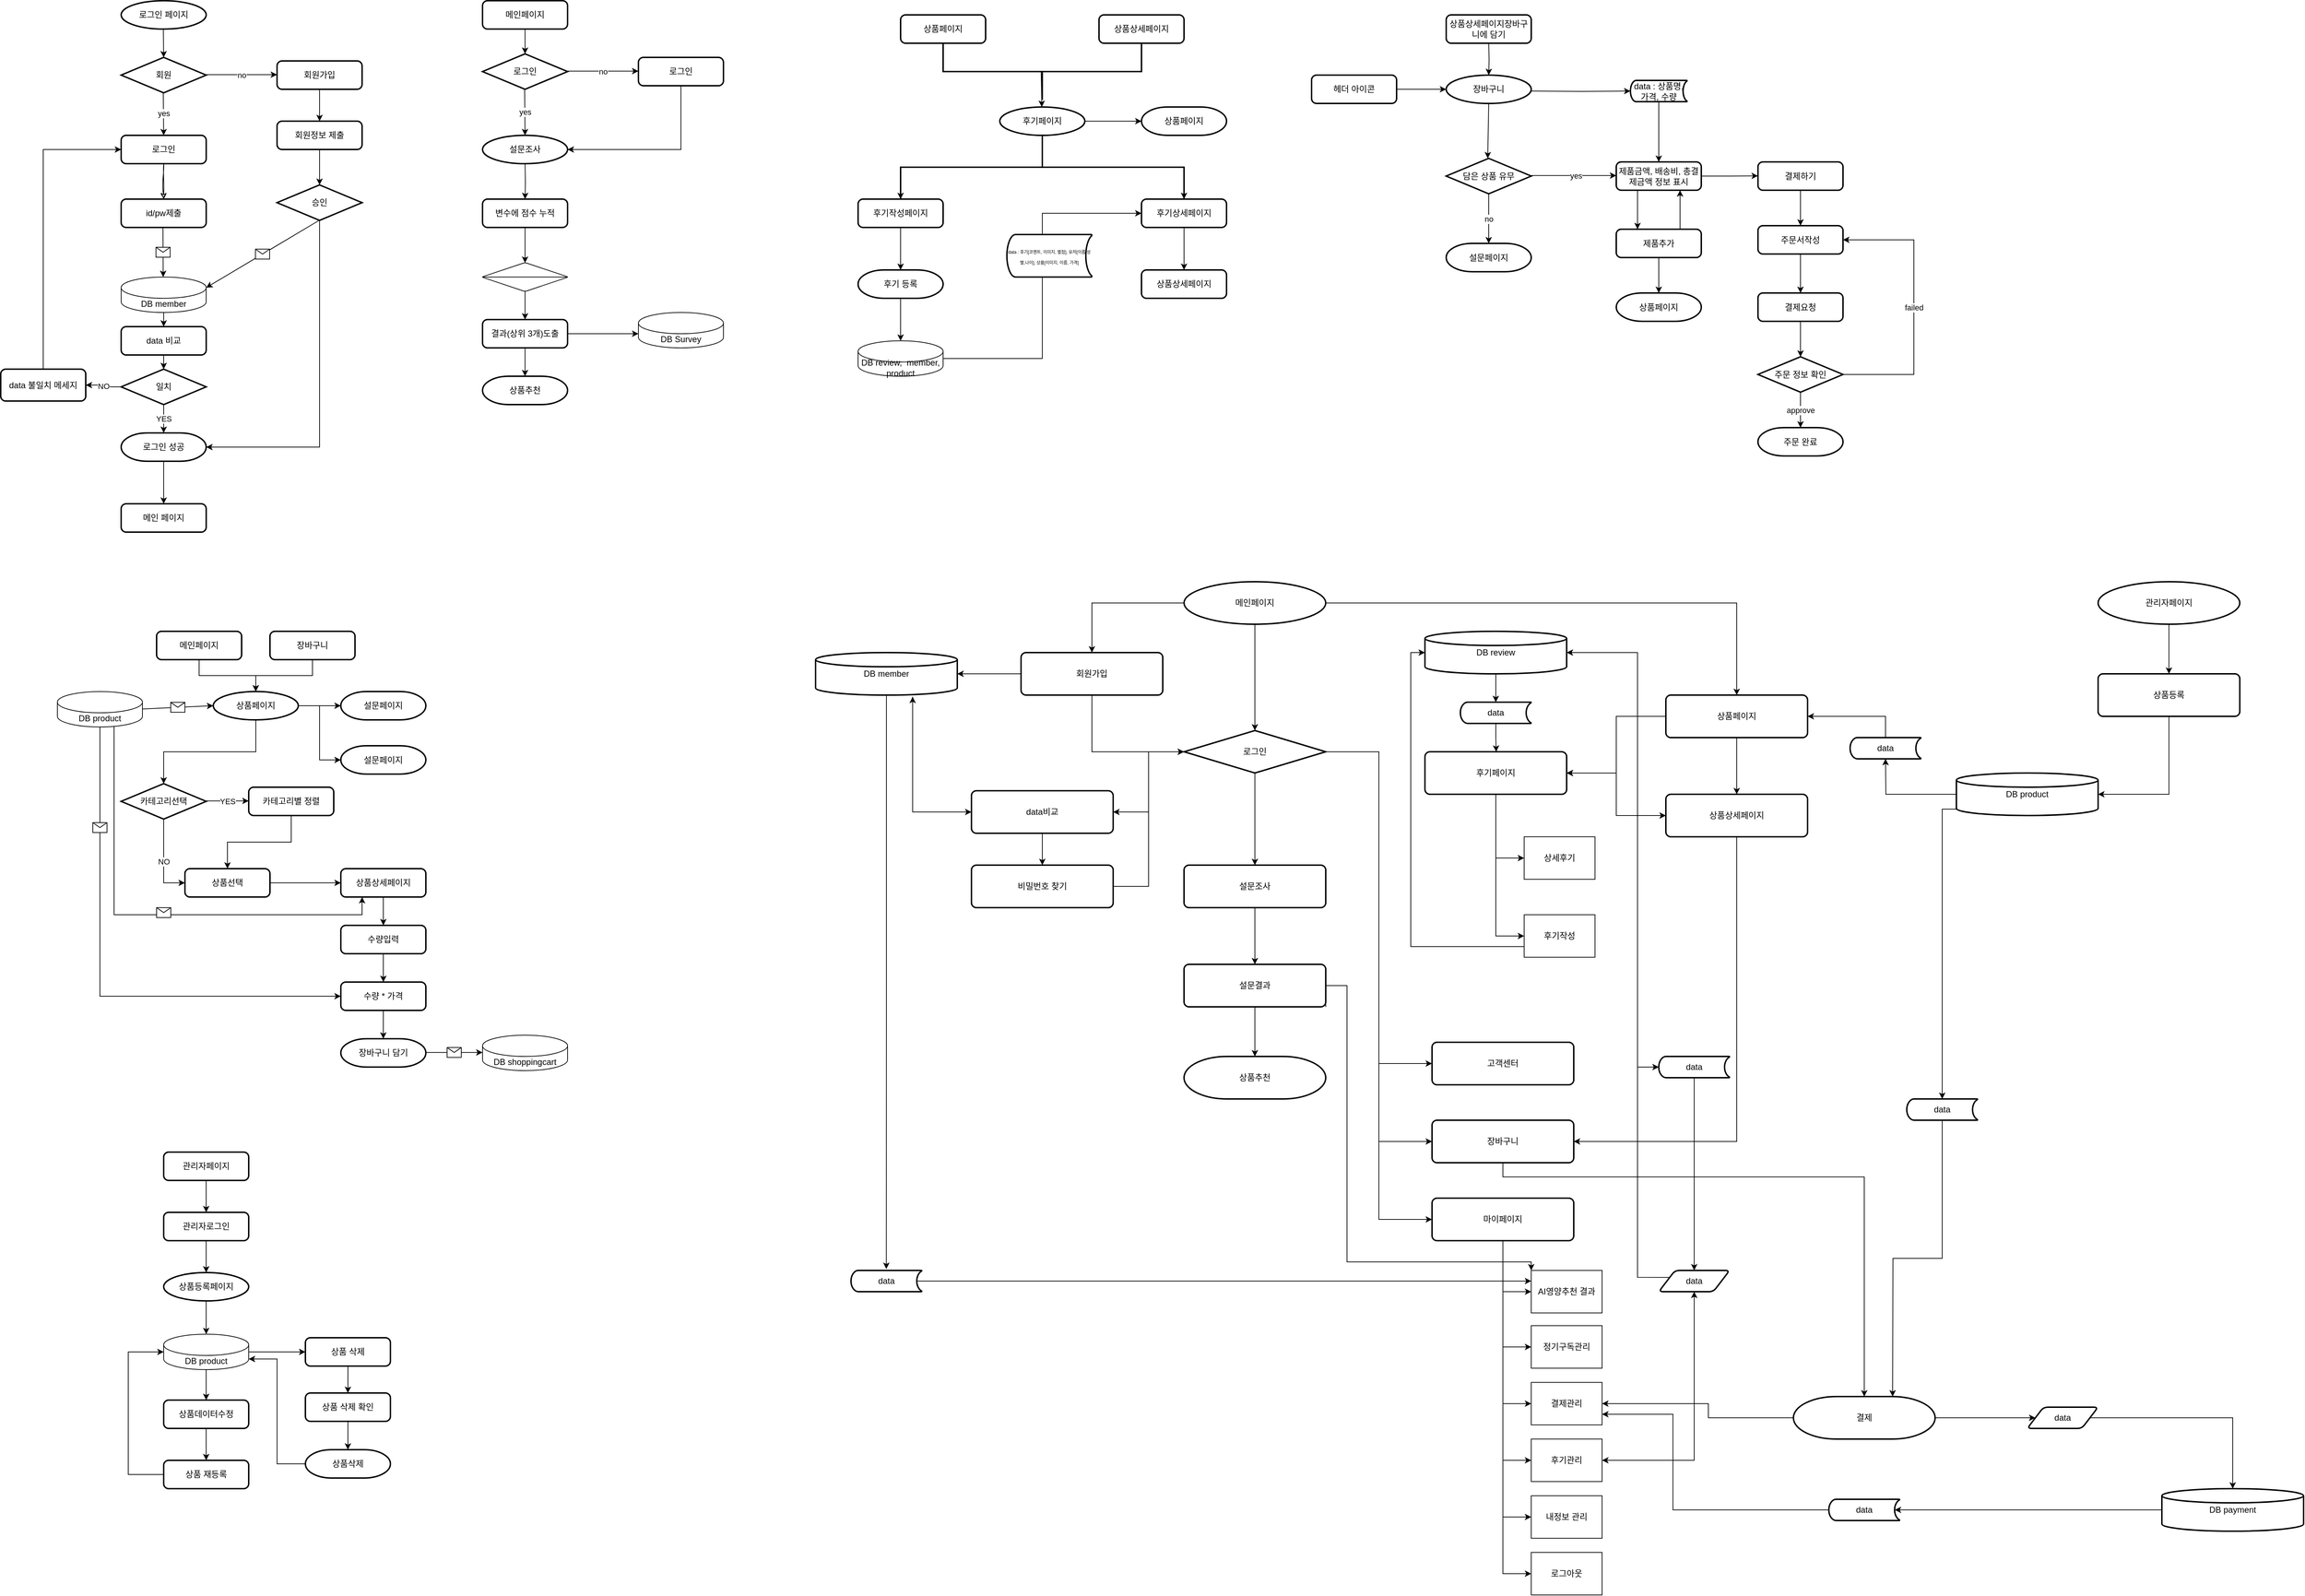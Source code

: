 <mxfile version="22.0.5" type="device">
  <diagram name="페이지-1" id="163NBYBsBRLgtJDL604t">
    <mxGraphModel dx="8228" dy="5443" grid="1" gridSize="10" guides="1" tooltips="1" connect="1" arrows="1" fold="1" page="1" pageScale="1" pageWidth="3300" pageHeight="2339" math="0" shadow="0">
      <root>
        <mxCell id="0" />
        <mxCell id="1" parent="0" />
        <mxCell id="0IM65uLI26XqDAjvXvkj-6" value="로그인 페이지" style="strokeWidth=2;html=1;shape=mxgraph.flowchart.start_1;whiteSpace=wrap;" parent="1" vertex="1">
          <mxGeometry x="-6420" y="-4620" width="120" height="40" as="geometry" />
        </mxCell>
        <mxCell id="0IM65uLI26XqDAjvXvkj-41" value="NO" style="edgeStyle=orthogonalEdgeStyle;rounded=0;orthogonalLoop=1;jettySize=auto;html=1;exitX=0;exitY=0.5;exitDx=0;exitDy=0;exitPerimeter=0;entryX=1;entryY=0.5;entryDx=0;entryDy=0;" parent="1" source="0IM65uLI26XqDAjvXvkj-11" target="0IM65uLI26XqDAjvXvkj-43" edge="1">
          <mxGeometry relative="1" as="geometry">
            <mxPoint x="-6490" y="-4075" as="targetPoint" />
          </mxGeometry>
        </mxCell>
        <mxCell id="0IM65uLI26XqDAjvXvkj-11" value="일치" style="strokeWidth=2;html=1;shape=mxgraph.flowchart.decision;whiteSpace=wrap;" parent="1" vertex="1">
          <mxGeometry x="-6420" y="-4100" width="120" height="50" as="geometry" />
        </mxCell>
        <mxCell id="0IM65uLI26XqDAjvXvkj-38" value="data 비교" style="rounded=1;whiteSpace=wrap;html=1;absoluteArcSize=1;arcSize=14;strokeWidth=2;" parent="1" vertex="1">
          <mxGeometry x="-6420" y="-4160" width="120" height="40" as="geometry" />
        </mxCell>
        <mxCell id="0IM65uLI26XqDAjvXvkj-40" style="edgeStyle=orthogonalEdgeStyle;rounded=0;orthogonalLoop=1;jettySize=auto;html=1;exitX=0.5;exitY=1;exitDx=0;exitDy=0;entryX=0.5;entryY=0;entryDx=0;entryDy=0;entryPerimeter=0;" parent="1" source="0IM65uLI26XqDAjvXvkj-38" target="0IM65uLI26XqDAjvXvkj-11" edge="1">
          <mxGeometry relative="1" as="geometry" />
        </mxCell>
        <mxCell id="Jq7RuhvPVXbI7fcz3Nos-3" style="edgeStyle=orthogonalEdgeStyle;rounded=0;orthogonalLoop=1;jettySize=auto;html=1;exitX=0.5;exitY=0;exitDx=0;exitDy=0;entryX=0;entryY=0.5;entryDx=0;entryDy=0;" parent="1" source="0IM65uLI26XqDAjvXvkj-43" target="0IM65uLI26XqDAjvXvkj-47" edge="1">
          <mxGeometry relative="1" as="geometry" />
        </mxCell>
        <mxCell id="0IM65uLI26XqDAjvXvkj-43" value="data 불일치 메세지" style="rounded=1;whiteSpace=wrap;html=1;absoluteArcSize=1;arcSize=14;strokeWidth=2;" parent="1" vertex="1">
          <mxGeometry x="-6590" y="-4100" width="120" height="45" as="geometry" />
        </mxCell>
        <mxCell id="Jq7RuhvPVXbI7fcz3Nos-6" style="edgeStyle=orthogonalEdgeStyle;rounded=0;orthogonalLoop=1;jettySize=auto;html=1;exitX=0.5;exitY=1;exitDx=0;exitDy=0;exitPerimeter=0;" parent="1" source="0IM65uLI26XqDAjvXvkj-45" target="0IM65uLI26XqDAjvXvkj-64" edge="1">
          <mxGeometry relative="1" as="geometry" />
        </mxCell>
        <mxCell id="0IM65uLI26XqDAjvXvkj-45" value="로그인 성공" style="strokeWidth=2;html=1;shape=mxgraph.flowchart.terminator;whiteSpace=wrap;" parent="1" vertex="1">
          <mxGeometry x="-6420" y="-4010" width="120" height="40" as="geometry" />
        </mxCell>
        <mxCell id="0IM65uLI26XqDAjvXvkj-46" value="id/pw제출" style="rounded=1;whiteSpace=wrap;html=1;absoluteArcSize=1;arcSize=14;strokeWidth=2;" parent="1" vertex="1">
          <mxGeometry x="-6420" y="-4340" width="120" height="40" as="geometry" />
        </mxCell>
        <mxCell id="Jq7RuhvPVXbI7fcz3Nos-148" style="edgeStyle=orthogonalEdgeStyle;rounded=0;sketch=1;hachureGap=4;jiggle=2;curveFitting=1;orthogonalLoop=1;jettySize=auto;html=1;exitX=0.5;exitY=1;exitDx=0;exitDy=0;entryX=0.5;entryY=0;entryDx=0;entryDy=0;fontFamily=Architects Daughter;fontSource=https%3A%2F%2Ffonts.googleapis.com%2Fcss%3Ffamily%3DArchitects%2BDaughter;fontSize=16;" parent="1" source="0IM65uLI26XqDAjvXvkj-47" target="0IM65uLI26XqDAjvXvkj-46" edge="1">
          <mxGeometry relative="1" as="geometry" />
        </mxCell>
        <mxCell id="0IM65uLI26XqDAjvXvkj-47" value="로그인" style="rounded=1;whiteSpace=wrap;html=1;absoluteArcSize=1;arcSize=14;strokeWidth=2;" parent="1" vertex="1">
          <mxGeometry x="-6420" y="-4430" width="120" height="40" as="geometry" />
        </mxCell>
        <mxCell id="0IM65uLI26XqDAjvXvkj-50" value="회원" style="strokeWidth=2;html=1;shape=mxgraph.flowchart.decision;whiteSpace=wrap;" parent="1" vertex="1">
          <mxGeometry x="-6420" y="-4540" width="120" height="50" as="geometry" />
        </mxCell>
        <mxCell id="0IM65uLI26XqDAjvXvkj-62" value="YES" style="edgeStyle=orthogonalEdgeStyle;rounded=0;orthogonalLoop=1;jettySize=auto;html=1;exitX=0.5;exitY=1;exitDx=0;exitDy=0;exitPerimeter=0;entryX=0.5;entryY=0;entryDx=0;entryDy=0;entryPerimeter=0;" parent="1" source="0IM65uLI26XqDAjvXvkj-11" target="0IM65uLI26XqDAjvXvkj-45" edge="1">
          <mxGeometry relative="1" as="geometry" />
        </mxCell>
        <mxCell id="0IM65uLI26XqDAjvXvkj-64" value="메인 페이지" style="rounded=1;whiteSpace=wrap;html=1;absoluteArcSize=1;arcSize=14;strokeWidth=2;" parent="1" vertex="1">
          <mxGeometry x="-6420" y="-3910" width="120" height="40" as="geometry" />
        </mxCell>
        <mxCell id="0IM65uLI26XqDAjvXvkj-69" style="edgeStyle=orthogonalEdgeStyle;rounded=0;orthogonalLoop=1;jettySize=auto;html=1;exitX=0.5;exitY=1;exitDx=0;exitDy=0;exitPerimeter=0;entryX=0.5;entryY=0;entryDx=0;entryDy=0;" parent="1" source="0IM65uLI26XqDAjvXvkj-67" target="0IM65uLI26XqDAjvXvkj-38" edge="1">
          <mxGeometry relative="1" as="geometry" />
        </mxCell>
        <mxCell id="0IM65uLI26XqDAjvXvkj-67" value="DB member" style="shape=cylinder3;whiteSpace=wrap;html=1;boundedLbl=1;backgroundOutline=1;size=15;" parent="1" vertex="1">
          <mxGeometry x="-6420" y="-4230" width="120" height="50" as="geometry" />
        </mxCell>
        <mxCell id="6EeKpE1097gxVIoTehE0-15" style="edgeStyle=orthogonalEdgeStyle;rounded=0;orthogonalLoop=1;jettySize=auto;html=1;entryX=0.5;entryY=0;entryDx=0;entryDy=0;" parent="1" source="6EeKpE1097gxVIoTehE0-3" target="6EeKpE1097gxVIoTehE0-11" edge="1">
          <mxGeometry relative="1" as="geometry" />
        </mxCell>
        <mxCell id="6EeKpE1097gxVIoTehE0-69" style="edgeStyle=orthogonalEdgeStyle;rounded=0;orthogonalLoop=1;jettySize=auto;html=1;exitX=1;exitY=0.5;exitDx=0;exitDy=0;exitPerimeter=0;entryX=0.5;entryY=0;entryDx=0;entryDy=0;" parent="1" source="6EeKpE1097gxVIoTehE0-3" target="6EeKpE1097gxVIoTehE0-7" edge="1">
          <mxGeometry relative="1" as="geometry" />
        </mxCell>
        <mxCell id="6EeKpE1097gxVIoTehE0-3" value="메인페이지" style="strokeWidth=2;html=1;shape=mxgraph.flowchart.start_1;whiteSpace=wrap;" parent="1" vertex="1">
          <mxGeometry x="-4920" y="-3800" width="200" height="60" as="geometry" />
        </mxCell>
        <mxCell id="6EeKpE1097gxVIoTehE0-29" style="edgeStyle=orthogonalEdgeStyle;rounded=0;orthogonalLoop=1;jettySize=auto;html=1;exitX=0.5;exitY=1;exitDx=0;exitDy=0;exitPerimeter=0;entryX=0.5;entryY=0;entryDx=0;entryDy=0;" parent="1" source="6EeKpE1097gxVIoTehE0-4" target="6EeKpE1097gxVIoTehE0-6" edge="1">
          <mxGeometry relative="1" as="geometry" />
        </mxCell>
        <mxCell id="6EeKpE1097gxVIoTehE0-35" style="edgeStyle=orthogonalEdgeStyle;rounded=0;orthogonalLoop=1;jettySize=auto;html=1;exitX=0;exitY=0.5;exitDx=0;exitDy=0;exitPerimeter=0;entryX=1;entryY=0.5;entryDx=0;entryDy=0;" parent="1" source="6EeKpE1097gxVIoTehE0-4" target="6EeKpE1097gxVIoTehE0-34" edge="1">
          <mxGeometry relative="1" as="geometry" />
        </mxCell>
        <mxCell id="6EeKpE1097gxVIoTehE0-44" style="edgeStyle=orthogonalEdgeStyle;rounded=0;orthogonalLoop=1;jettySize=auto;html=1;exitX=1;exitY=0.5;exitDx=0;exitDy=0;exitPerimeter=0;entryX=0;entryY=0.5;entryDx=0;entryDy=0;" parent="1" source="6EeKpE1097gxVIoTehE0-4" target="6EeKpE1097gxVIoTehE0-12" edge="1">
          <mxGeometry relative="1" as="geometry" />
        </mxCell>
        <mxCell id="6EeKpE1097gxVIoTehE0-45" style="edgeStyle=orthogonalEdgeStyle;rounded=0;orthogonalLoop=1;jettySize=auto;html=1;exitX=1;exitY=0.5;exitDx=0;exitDy=0;exitPerimeter=0;entryX=0;entryY=0.5;entryDx=0;entryDy=0;" parent="1" source="6EeKpE1097gxVIoTehE0-4" target="6EeKpE1097gxVIoTehE0-13" edge="1">
          <mxGeometry relative="1" as="geometry" />
        </mxCell>
        <mxCell id="6EeKpE1097gxVIoTehE0-46" style="edgeStyle=orthogonalEdgeStyle;rounded=0;orthogonalLoop=1;jettySize=auto;html=1;exitX=1;exitY=0.5;exitDx=0;exitDy=0;exitPerimeter=0;entryX=0;entryY=0.5;entryDx=0;entryDy=0;" parent="1" source="6EeKpE1097gxVIoTehE0-4" target="6EeKpE1097gxVIoTehE0-14" edge="1">
          <mxGeometry relative="1" as="geometry" />
        </mxCell>
        <mxCell id="6EeKpE1097gxVIoTehE0-4" value="로그인" style="strokeWidth=2;html=1;shape=mxgraph.flowchart.decision;whiteSpace=wrap;" parent="1" vertex="1">
          <mxGeometry x="-4920" y="-3590" width="200" height="60" as="geometry" />
        </mxCell>
        <mxCell id="6EeKpE1097gxVIoTehE0-28" value="" style="edgeStyle=orthogonalEdgeStyle;rounded=0;orthogonalLoop=1;jettySize=auto;html=1;" parent="1" source="6EeKpE1097gxVIoTehE0-6" target="6EeKpE1097gxVIoTehE0-27" edge="1">
          <mxGeometry relative="1" as="geometry" />
        </mxCell>
        <mxCell id="6EeKpE1097gxVIoTehE0-6" value="설문조사" style="rounded=1;whiteSpace=wrap;html=1;absoluteArcSize=1;arcSize=14;strokeWidth=2;" parent="1" vertex="1">
          <mxGeometry x="-4920" y="-3400" width="200" height="60" as="geometry" />
        </mxCell>
        <mxCell id="6EeKpE1097gxVIoTehE0-62" style="edgeStyle=orthogonalEdgeStyle;rounded=0;orthogonalLoop=1;jettySize=auto;html=1;exitX=0.5;exitY=1;exitDx=0;exitDy=0;" parent="1" source="6EeKpE1097gxVIoTehE0-7" target="6EeKpE1097gxVIoTehE0-57" edge="1">
          <mxGeometry relative="1" as="geometry" />
        </mxCell>
        <mxCell id="LNQYTLU4QdbcK7NXjzKx-2" style="edgeStyle=orthogonalEdgeStyle;rounded=0;orthogonalLoop=1;jettySize=auto;html=1;exitX=0;exitY=0.5;exitDx=0;exitDy=0;entryX=1;entryY=0.5;entryDx=0;entryDy=0;" parent="1" source="6EeKpE1097gxVIoTehE0-7" target="LNQYTLU4QdbcK7NXjzKx-1" edge="1">
          <mxGeometry relative="1" as="geometry" />
        </mxCell>
        <mxCell id="6EeKpE1097gxVIoTehE0-7" value="상품페이지" style="rounded=1;whiteSpace=wrap;html=1;absoluteArcSize=1;arcSize=14;strokeWidth=2;" parent="1" vertex="1">
          <mxGeometry x="-4240" y="-3640" width="200" height="60" as="geometry" />
        </mxCell>
        <mxCell id="6EeKpE1097gxVIoTehE0-109" style="edgeStyle=orthogonalEdgeStyle;rounded=0;orthogonalLoop=1;jettySize=auto;html=1;exitX=0.685;exitY=1.039;exitDx=0;exitDy=0;exitPerimeter=0;entryX=0;entryY=0.5;entryDx=0;entryDy=0;" parent="1" source="6EeKpE1097gxVIoTehE0-9" target="6EeKpE1097gxVIoTehE0-34" edge="1">
          <mxGeometry relative="1" as="geometry">
            <Array as="points">
              <mxPoint x="-5303" y="-3475" />
            </Array>
          </mxGeometry>
        </mxCell>
        <mxCell id="Jq7RuhvPVXbI7fcz3Nos-101" style="edgeStyle=orthogonalEdgeStyle;rounded=0;orthogonalLoop=1;jettySize=auto;html=1;exitX=0.5;exitY=1;exitDx=0;exitDy=0;exitPerimeter=0;" parent="1" source="6EeKpE1097gxVIoTehE0-9" edge="1">
          <mxGeometry relative="1" as="geometry">
            <mxPoint x="-5340.143" y="-2830" as="targetPoint" />
          </mxGeometry>
        </mxCell>
        <mxCell id="6EeKpE1097gxVIoTehE0-9" value="DB member" style="strokeWidth=2;html=1;shape=mxgraph.flowchart.database;whiteSpace=wrap;" parent="1" vertex="1">
          <mxGeometry x="-5440" y="-3700" width="200" height="60" as="geometry" />
        </mxCell>
        <mxCell id="6EeKpE1097gxVIoTehE0-11" value="회원가입" style="rounded=1;whiteSpace=wrap;html=1;absoluteArcSize=1;arcSize=14;strokeWidth=2;" parent="1" vertex="1">
          <mxGeometry x="-5150" y="-3700" width="200" height="60" as="geometry" />
        </mxCell>
        <mxCell id="6EeKpE1097gxVIoTehE0-12" value="고객센터" style="rounded=1;whiteSpace=wrap;html=1;absoluteArcSize=1;arcSize=14;strokeWidth=2;" parent="1" vertex="1">
          <mxGeometry x="-4570" y="-3150" width="200" height="60" as="geometry" />
        </mxCell>
        <mxCell id="6EeKpE1097gxVIoTehE0-13" value="장바구니" style="rounded=1;whiteSpace=wrap;html=1;absoluteArcSize=1;arcSize=14;strokeWidth=2;" parent="1" vertex="1">
          <mxGeometry x="-4570" y="-3040" width="200" height="60" as="geometry" />
        </mxCell>
        <mxCell id="6EeKpE1097gxVIoTehE0-95" style="edgeStyle=orthogonalEdgeStyle;rounded=0;orthogonalLoop=1;jettySize=auto;html=1;exitX=0.5;exitY=1;exitDx=0;exitDy=0;entryX=0;entryY=0.5;entryDx=0;entryDy=0;" parent="1" source="6EeKpE1097gxVIoTehE0-14" target="6EeKpE1097gxVIoTehE0-91" edge="1">
          <mxGeometry relative="1" as="geometry" />
        </mxCell>
        <mxCell id="6EeKpE1097gxVIoTehE0-96" style="edgeStyle=orthogonalEdgeStyle;rounded=0;orthogonalLoop=1;jettySize=auto;html=1;exitX=0.5;exitY=1;exitDx=0;exitDy=0;entryX=0;entryY=0.5;entryDx=0;entryDy=0;" parent="1" source="6EeKpE1097gxVIoTehE0-14" target="6EeKpE1097gxVIoTehE0-88" edge="1">
          <mxGeometry relative="1" as="geometry" />
        </mxCell>
        <mxCell id="6EeKpE1097gxVIoTehE0-97" style="edgeStyle=orthogonalEdgeStyle;rounded=0;orthogonalLoop=1;jettySize=auto;html=1;exitX=0.5;exitY=1;exitDx=0;exitDy=0;entryX=0;entryY=0.5;entryDx=0;entryDy=0;" parent="1" source="6EeKpE1097gxVIoTehE0-14" target="6EeKpE1097gxVIoTehE0-92" edge="1">
          <mxGeometry relative="1" as="geometry" />
        </mxCell>
        <mxCell id="6EeKpE1097gxVIoTehE0-98" style="edgeStyle=orthogonalEdgeStyle;rounded=0;orthogonalLoop=1;jettySize=auto;html=1;exitX=0.5;exitY=1;exitDx=0;exitDy=0;entryX=0;entryY=0.5;entryDx=0;entryDy=0;" parent="1" source="6EeKpE1097gxVIoTehE0-14" target="6EeKpE1097gxVIoTehE0-93" edge="1">
          <mxGeometry relative="1" as="geometry" />
        </mxCell>
        <mxCell id="6EeKpE1097gxVIoTehE0-99" style="edgeStyle=orthogonalEdgeStyle;rounded=0;orthogonalLoop=1;jettySize=auto;html=1;exitX=0.5;exitY=1;exitDx=0;exitDy=0;entryX=0;entryY=0.5;entryDx=0;entryDy=0;" parent="1" source="6EeKpE1097gxVIoTehE0-14" target="6EeKpE1097gxVIoTehE0-86" edge="1">
          <mxGeometry relative="1" as="geometry" />
        </mxCell>
        <mxCell id="6EeKpE1097gxVIoTehE0-100" style="edgeStyle=orthogonalEdgeStyle;rounded=0;orthogonalLoop=1;jettySize=auto;html=1;exitX=0.5;exitY=1;exitDx=0;exitDy=0;entryX=0;entryY=0.5;entryDx=0;entryDy=0;" parent="1" source="6EeKpE1097gxVIoTehE0-14" target="6EeKpE1097gxVIoTehE0-85" edge="1">
          <mxGeometry relative="1" as="geometry" />
        </mxCell>
        <mxCell id="6EeKpE1097gxVIoTehE0-14" value="마이페이지" style="rounded=1;whiteSpace=wrap;html=1;absoluteArcSize=1;arcSize=14;strokeWidth=2;" parent="1" vertex="1">
          <mxGeometry x="-4570" y="-2930" width="200" height="60" as="geometry" />
        </mxCell>
        <mxCell id="6EeKpE1097gxVIoTehE0-16" style="edgeStyle=none;rounded=0;orthogonalLoop=1;jettySize=auto;html=1;exitX=0.5;exitY=1;exitDx=0;exitDy=0;exitPerimeter=0;entryX=0.5;entryY=0;entryDx=0;entryDy=0;entryPerimeter=0;" parent="1" source="6EeKpE1097gxVIoTehE0-3" target="6EeKpE1097gxVIoTehE0-4" edge="1">
          <mxGeometry relative="1" as="geometry" />
        </mxCell>
        <mxCell id="6EeKpE1097gxVIoTehE0-17" style="edgeStyle=orthogonalEdgeStyle;rounded=0;orthogonalLoop=1;jettySize=auto;html=1;exitX=0.5;exitY=1;exitDx=0;exitDy=0;entryX=0;entryY=0.5;entryDx=0;entryDy=0;entryPerimeter=0;" parent="1" source="6EeKpE1097gxVIoTehE0-11" target="6EeKpE1097gxVIoTehE0-4" edge="1">
          <mxGeometry relative="1" as="geometry" />
        </mxCell>
        <mxCell id="6EeKpE1097gxVIoTehE0-24" style="edgeStyle=orthogonalEdgeStyle;rounded=0;orthogonalLoop=1;jettySize=auto;html=1;exitX=0;exitY=0.5;exitDx=0;exitDy=0;entryX=1;entryY=0.5;entryDx=0;entryDy=0;entryPerimeter=0;" parent="1" source="6EeKpE1097gxVIoTehE0-11" target="6EeKpE1097gxVIoTehE0-9" edge="1">
          <mxGeometry relative="1" as="geometry" />
        </mxCell>
        <mxCell id="6EeKpE1097gxVIoTehE0-58" style="edgeStyle=orthogonalEdgeStyle;rounded=0;orthogonalLoop=1;jettySize=auto;html=1;exitX=0.5;exitY=1;exitDx=0;exitDy=0;exitPerimeter=0;entryX=0.5;entryY=0;entryDx=0;entryDy=0;" parent="1" source="6EeKpE1097gxVIoTehE0-25" target="6EeKpE1097gxVIoTehE0-40" edge="1">
          <mxGeometry relative="1" as="geometry" />
        </mxCell>
        <mxCell id="6EeKpE1097gxVIoTehE0-25" value="관리자페이지" style="strokeWidth=2;html=1;shape=mxgraph.flowchart.start_1;whiteSpace=wrap;" parent="1" vertex="1">
          <mxGeometry x="-3630" y="-3800" width="200" height="60" as="geometry" />
        </mxCell>
        <mxCell id="6EeKpE1097gxVIoTehE0-104" style="edgeStyle=orthogonalEdgeStyle;rounded=0;orthogonalLoop=1;jettySize=auto;html=1;exitX=1;exitY=1;exitDx=0;exitDy=0;" parent="1" source="6EeKpE1097gxVIoTehE0-27" edge="1">
          <mxGeometry relative="1" as="geometry">
            <mxPoint x="-4719.667" y="-3199.333" as="targetPoint" />
          </mxGeometry>
        </mxCell>
        <mxCell id="6EeKpE1097gxVIoTehE0-112" style="edgeStyle=orthogonalEdgeStyle;rounded=0;orthogonalLoop=1;jettySize=auto;html=1;exitX=1;exitY=1;exitDx=0;exitDy=0;entryX=0;entryY=0;entryDx=0;entryDy=0;" parent="1" source="6EeKpE1097gxVIoTehE0-27" target="6EeKpE1097gxVIoTehE0-86" edge="1">
          <mxGeometry relative="1" as="geometry">
            <Array as="points">
              <mxPoint x="-4720" y="-3230" />
              <mxPoint x="-4690" y="-3230" />
              <mxPoint x="-4690" y="-2840" />
              <mxPoint x="-4430" y="-2840" />
            </Array>
          </mxGeometry>
        </mxCell>
        <mxCell id="6EeKpE1097gxVIoTehE0-27" value="설문결과" style="rounded=1;whiteSpace=wrap;html=1;absoluteArcSize=1;arcSize=14;strokeWidth=2;" parent="1" vertex="1">
          <mxGeometry x="-4920" y="-3260" width="200" height="60" as="geometry" />
        </mxCell>
        <mxCell id="6EeKpE1097gxVIoTehE0-107" style="edgeStyle=orthogonalEdgeStyle;rounded=0;orthogonalLoop=1;jettySize=auto;html=1;exitX=0.5;exitY=1;exitDx=0;exitDy=0;entryX=0.5;entryY=0;entryDx=0;entryDy=0;" parent="1" source="6EeKpE1097gxVIoTehE0-34" target="6EeKpE1097gxVIoTehE0-106" edge="1">
          <mxGeometry relative="1" as="geometry" />
        </mxCell>
        <mxCell id="6EeKpE1097gxVIoTehE0-34" value="data비교" style="rounded=1;whiteSpace=wrap;html=1;absoluteArcSize=1;arcSize=14;strokeWidth=2;" parent="1" vertex="1">
          <mxGeometry x="-5220" y="-3505" width="200" height="60" as="geometry" />
        </mxCell>
        <mxCell id="6EeKpE1097gxVIoTehE0-40" value="상품등록" style="rounded=1;whiteSpace=wrap;html=1;absoluteArcSize=1;arcSize=14;strokeWidth=2;" parent="1" vertex="1">
          <mxGeometry x="-3630" y="-3670" width="200" height="60" as="geometry" />
        </mxCell>
        <mxCell id="6EeKpE1097gxVIoTehE0-71" style="edgeStyle=orthogonalEdgeStyle;rounded=0;orthogonalLoop=1;jettySize=auto;html=1;exitX=0;exitY=0.5;exitDx=0;exitDy=0;exitPerimeter=0;entryX=0.5;entryY=1;entryDx=0;entryDy=0;" parent="1" source="6EeKpE1097gxVIoTehE0-41" edge="1">
          <mxGeometry relative="1" as="geometry">
            <mxPoint x="-3930.0" y="-3550.0" as="targetPoint" />
          </mxGeometry>
        </mxCell>
        <mxCell id="6EeKpE1097gxVIoTehE0-41" value="DB product" style="strokeWidth=2;html=1;shape=mxgraph.flowchart.database;whiteSpace=wrap;" parent="1" vertex="1">
          <mxGeometry x="-3830" y="-3530" width="200" height="60" as="geometry" />
        </mxCell>
        <mxCell id="6EeKpE1097gxVIoTehE0-53" value="상품추천" style="strokeWidth=2;html=1;shape=mxgraph.flowchart.terminator;whiteSpace=wrap;" parent="1" vertex="1">
          <mxGeometry x="-4920" y="-3130" width="200" height="60" as="geometry" />
        </mxCell>
        <mxCell id="6EeKpE1097gxVIoTehE0-55" style="edgeStyle=orthogonalEdgeStyle;rounded=0;orthogonalLoop=1;jettySize=auto;html=1;exitX=0.5;exitY=1;exitDx=0;exitDy=0;entryX=0.5;entryY=0;entryDx=0;entryDy=0;entryPerimeter=0;" parent="1" source="6EeKpE1097gxVIoTehE0-27" target="6EeKpE1097gxVIoTehE0-53" edge="1">
          <mxGeometry relative="1" as="geometry" />
        </mxCell>
        <mxCell id="6EeKpE1097gxVIoTehE0-63" style="edgeStyle=orthogonalEdgeStyle;rounded=0;orthogonalLoop=1;jettySize=auto;html=1;exitX=0.5;exitY=1;exitDx=0;exitDy=0;entryX=1;entryY=0.5;entryDx=0;entryDy=0;" parent="1" source="6EeKpE1097gxVIoTehE0-57" target="6EeKpE1097gxVIoTehE0-13" edge="1">
          <mxGeometry relative="1" as="geometry" />
        </mxCell>
        <mxCell id="LNQYTLU4QdbcK7NXjzKx-3" style="edgeStyle=orthogonalEdgeStyle;rounded=0;orthogonalLoop=1;jettySize=auto;html=1;exitX=0;exitY=0.5;exitDx=0;exitDy=0;entryX=1;entryY=0.5;entryDx=0;entryDy=0;" parent="1" source="6EeKpE1097gxVIoTehE0-57" target="LNQYTLU4QdbcK7NXjzKx-1" edge="1">
          <mxGeometry relative="1" as="geometry" />
        </mxCell>
        <mxCell id="6EeKpE1097gxVIoTehE0-57" value="상품상세페이지" style="rounded=1;whiteSpace=wrap;html=1;absoluteArcSize=1;arcSize=14;strokeWidth=2;" parent="1" vertex="1">
          <mxGeometry x="-4240" y="-3500" width="200" height="60" as="geometry" />
        </mxCell>
        <mxCell id="6EeKpE1097gxVIoTehE0-59" style="edgeStyle=orthogonalEdgeStyle;rounded=0;orthogonalLoop=1;jettySize=auto;html=1;exitX=0.5;exitY=1;exitDx=0;exitDy=0;entryX=1;entryY=0.5;entryDx=0;entryDy=0;entryPerimeter=0;" parent="1" source="6EeKpE1097gxVIoTehE0-40" target="6EeKpE1097gxVIoTehE0-41" edge="1">
          <mxGeometry relative="1" as="geometry" />
        </mxCell>
        <mxCell id="6EeKpE1097gxVIoTehE0-103" style="edgeStyle=orthogonalEdgeStyle;rounded=0;orthogonalLoop=1;jettySize=auto;html=1;exitX=0;exitY=0.5;exitDx=0;exitDy=0;exitPerimeter=0;entryX=1;entryY=0.5;entryDx=0;entryDy=0;" parent="1" source="6EeKpE1097gxVIoTehE0-68" target="6EeKpE1097gxVIoTehE0-91" edge="1">
          <mxGeometry relative="1" as="geometry">
            <Array as="points">
              <mxPoint x="-4180" y="-2620" />
              <mxPoint x="-4180" y="-2640" />
            </Array>
          </mxGeometry>
        </mxCell>
        <mxCell id="LNQYTLU4QdbcK7NXjzKx-28" style="edgeStyle=orthogonalEdgeStyle;rounded=0;orthogonalLoop=1;jettySize=auto;html=1;exitX=1;exitY=0.5;exitDx=0;exitDy=0;exitPerimeter=0;" parent="1" source="6EeKpE1097gxVIoTehE0-68" target="LNQYTLU4QdbcK7NXjzKx-25" edge="1">
          <mxGeometry relative="1" as="geometry" />
        </mxCell>
        <mxCell id="6EeKpE1097gxVIoTehE0-68" value="결제" style="strokeWidth=2;html=1;shape=mxgraph.flowchart.terminator;whiteSpace=wrap;" parent="1" vertex="1">
          <mxGeometry x="-4060" y="-2650" width="200" height="60" as="geometry" />
        </mxCell>
        <mxCell id="6EeKpE1097gxVIoTehE0-74" style="edgeStyle=orthogonalEdgeStyle;rounded=0;orthogonalLoop=1;jettySize=auto;html=1;exitX=0.5;exitY=1;exitDx=0;exitDy=0;entryX=0.5;entryY=0;entryDx=0;entryDy=0;entryPerimeter=0;" parent="1" source="6EeKpE1097gxVIoTehE0-13" target="6EeKpE1097gxVIoTehE0-68" edge="1">
          <mxGeometry relative="1" as="geometry">
            <Array as="points">
              <mxPoint x="-4470" y="-2960" />
              <mxPoint x="-3960" y="-2960" />
            </Array>
          </mxGeometry>
        </mxCell>
        <mxCell id="6EeKpE1097gxVIoTehE0-85" value="정기구독관리" style="whiteSpace=wrap;html=1;align=center;verticalAlign=middle;treeFolding=1;treeMoving=1;" parent="1" vertex="1">
          <mxGeometry x="-4430" y="-2750" width="100" height="60" as="geometry" />
        </mxCell>
        <mxCell id="6EeKpE1097gxVIoTehE0-86" value="AI영양추천 결과" style="whiteSpace=wrap;html=1;align=center;verticalAlign=middle;treeFolding=1;treeMoving=1;" parent="1" vertex="1">
          <mxGeometry x="-4430" y="-2828" width="100" height="60" as="geometry" />
        </mxCell>
        <mxCell id="LNQYTLU4QdbcK7NXjzKx-44" style="edgeStyle=orthogonalEdgeStyle;rounded=0;orthogonalLoop=1;jettySize=auto;html=1;exitX=1;exitY=0.5;exitDx=0;exitDy=0;entryX=0.5;entryY=1;entryDx=0;entryDy=0;" parent="1" source="6EeKpE1097gxVIoTehE0-88" target="LNQYTLU4QdbcK7NXjzKx-37" edge="1">
          <mxGeometry relative="1" as="geometry" />
        </mxCell>
        <mxCell id="6EeKpE1097gxVIoTehE0-88" value="후기관리" style="whiteSpace=wrap;html=1;align=center;verticalAlign=middle;treeFolding=1;treeMoving=1;" parent="1" vertex="1">
          <mxGeometry x="-4430" y="-2590" width="100" height="60" as="geometry" />
        </mxCell>
        <mxCell id="6EeKpE1097gxVIoTehE0-91" value="결제관리" style="whiteSpace=wrap;html=1;align=center;verticalAlign=middle;treeFolding=1;treeMoving=1;" parent="1" vertex="1">
          <mxGeometry x="-4430" y="-2670" width="100" height="60" as="geometry" />
        </mxCell>
        <mxCell id="6EeKpE1097gxVIoTehE0-92" value="내정보 관리" style="whiteSpace=wrap;html=1;align=center;verticalAlign=middle;treeFolding=1;treeMoving=1;" parent="1" vertex="1">
          <mxGeometry x="-4430" y="-2510" width="100" height="60" as="geometry" />
        </mxCell>
        <mxCell id="6EeKpE1097gxVIoTehE0-93" value="로그아웃" style="whiteSpace=wrap;html=1;align=center;verticalAlign=middle;treeFolding=1;treeMoving=1;" parent="1" vertex="1">
          <mxGeometry x="-4430" y="-2430" width="100" height="60" as="geometry" />
        </mxCell>
        <mxCell id="6EeKpE1097gxVIoTehE0-106" value="비밀번호 찾기" style="rounded=1;whiteSpace=wrap;html=1;absoluteArcSize=1;arcSize=14;strokeWidth=2;" parent="1" vertex="1">
          <mxGeometry x="-5220" y="-3400" width="200" height="60" as="geometry" />
        </mxCell>
        <mxCell id="6EeKpE1097gxVIoTehE0-108" style="edgeStyle=orthogonalEdgeStyle;rounded=0;orthogonalLoop=1;jettySize=auto;html=1;exitX=1;exitY=0.5;exitDx=0;exitDy=0;entryX=0;entryY=0.5;entryDx=0;entryDy=0;entryPerimeter=0;" parent="1" source="6EeKpE1097gxVIoTehE0-106" target="6EeKpE1097gxVIoTehE0-4" edge="1">
          <mxGeometry relative="1" as="geometry" />
        </mxCell>
        <mxCell id="6EeKpE1097gxVIoTehE0-110" style="edgeStyle=orthogonalEdgeStyle;rounded=0;orthogonalLoop=1;jettySize=auto;html=1;exitX=0;exitY=0.5;exitDx=0;exitDy=0;entryX=0.685;entryY=1.039;entryDx=0;entryDy=0;entryPerimeter=0;" parent="1" source="6EeKpE1097gxVIoTehE0-34" target="6EeKpE1097gxVIoTehE0-9" edge="1">
          <mxGeometry relative="1" as="geometry" />
        </mxCell>
        <mxCell id="6EeKpE1097gxVIoTehE0-120" style="edgeStyle=orthogonalEdgeStyle;rounded=0;orthogonalLoop=1;jettySize=auto;html=1;exitX=0.93;exitY=0.5;exitDx=0;exitDy=0;exitPerimeter=0;entryX=0;entryY=0.25;entryDx=0;entryDy=0;" parent="1" source="6EeKpE1097gxVIoTehE0-113" target="6EeKpE1097gxVIoTehE0-86" edge="1">
          <mxGeometry relative="1" as="geometry" />
        </mxCell>
        <mxCell id="6EeKpE1097gxVIoTehE0-113" value="data" style="strokeWidth=2;html=1;shape=mxgraph.flowchart.stored_data;whiteSpace=wrap;" parent="1" vertex="1">
          <mxGeometry x="-5390" y="-2828" width="100" height="30" as="geometry" />
        </mxCell>
        <mxCell id="6EeKpE1097gxVIoTehE0-116" style="edgeStyle=orthogonalEdgeStyle;rounded=0;orthogonalLoop=1;jettySize=auto;html=1;exitX=0.5;exitY=0;exitDx=0;exitDy=0;exitPerimeter=0;entryX=1;entryY=0.5;entryDx=0;entryDy=0;" parent="1" source="6EeKpE1097gxVIoTehE0-115" target="6EeKpE1097gxVIoTehE0-7" edge="1">
          <mxGeometry relative="1" as="geometry" />
        </mxCell>
        <mxCell id="6EeKpE1097gxVIoTehE0-115" value="data" style="strokeWidth=2;html=1;shape=mxgraph.flowchart.stored_data;whiteSpace=wrap;" parent="1" vertex="1">
          <mxGeometry x="-3980" y="-3580" width="100" height="30" as="geometry" />
        </mxCell>
        <mxCell id="6EeKpE1097gxVIoTehE0-118" value="data" style="strokeWidth=2;html=1;shape=mxgraph.flowchart.stored_data;whiteSpace=wrap;" parent="1" vertex="1">
          <mxGeometry x="-3900" y="-3070" width="100" height="30" as="geometry" />
        </mxCell>
        <mxCell id="6EeKpE1097gxVIoTehE0-121" style="edgeStyle=orthogonalEdgeStyle;rounded=0;orthogonalLoop=1;jettySize=auto;html=1;exitX=0;exitY=0.85;exitDx=0;exitDy=0;exitPerimeter=0;entryX=0.5;entryY=0;entryDx=0;entryDy=0;entryPerimeter=0;" parent="1" source="6EeKpE1097gxVIoTehE0-41" target="6EeKpE1097gxVIoTehE0-118" edge="1">
          <mxGeometry relative="1" as="geometry" />
        </mxCell>
        <mxCell id="6EeKpE1097gxVIoTehE0-122" style="edgeStyle=orthogonalEdgeStyle;rounded=0;orthogonalLoop=1;jettySize=auto;html=1;exitX=0.5;exitY=1;exitDx=0;exitDy=0;exitPerimeter=0;" parent="1" source="6EeKpE1097gxVIoTehE0-118" edge="1">
          <mxGeometry relative="1" as="geometry">
            <mxPoint x="-3920" y="-2650" as="targetPoint" />
          </mxGeometry>
        </mxCell>
        <mxCell id="LNQYTLU4QdbcK7NXjzKx-12" style="edgeStyle=orthogonalEdgeStyle;rounded=0;orthogonalLoop=1;jettySize=auto;html=1;exitX=1;exitY=0.5;exitDx=0;exitDy=0;entryX=0;entryY=0.5;entryDx=0;entryDy=0;" parent="1" source="LNQYTLU4QdbcK7NXjzKx-1" target="6EeKpE1097gxVIoTehE0-57" edge="1">
          <mxGeometry relative="1" as="geometry" />
        </mxCell>
        <mxCell id="LNQYTLU4QdbcK7NXjzKx-18" style="edgeStyle=orthogonalEdgeStyle;rounded=0;orthogonalLoop=1;jettySize=auto;html=1;exitX=0.5;exitY=1;exitDx=0;exitDy=0;entryX=0;entryY=0.5;entryDx=0;entryDy=0;" parent="1" source="LNQYTLU4QdbcK7NXjzKx-1" target="LNQYTLU4QdbcK7NXjzKx-16" edge="1">
          <mxGeometry relative="1" as="geometry" />
        </mxCell>
        <mxCell id="LNQYTLU4QdbcK7NXjzKx-19" style="edgeStyle=orthogonalEdgeStyle;rounded=0;orthogonalLoop=1;jettySize=auto;html=1;exitX=0.5;exitY=1;exitDx=0;exitDy=0;entryX=0;entryY=0.5;entryDx=0;entryDy=0;" parent="1" source="LNQYTLU4QdbcK7NXjzKx-1" target="LNQYTLU4QdbcK7NXjzKx-17" edge="1">
          <mxGeometry relative="1" as="geometry" />
        </mxCell>
        <mxCell id="LNQYTLU4QdbcK7NXjzKx-1" value="후기페이지" style="rounded=1;whiteSpace=wrap;html=1;absoluteArcSize=1;arcSize=14;strokeWidth=2;" parent="1" vertex="1">
          <mxGeometry x="-4580" y="-3560" width="200" height="60" as="geometry" />
        </mxCell>
        <mxCell id="LNQYTLU4QdbcK7NXjzKx-10" style="edgeStyle=orthogonalEdgeStyle;rounded=0;orthogonalLoop=1;jettySize=auto;html=1;exitX=0.5;exitY=1;exitDx=0;exitDy=0;exitPerimeter=0;" parent="1" source="LNQYTLU4QdbcK7NXjzKx-8" target="LNQYTLU4QdbcK7NXjzKx-9" edge="1">
          <mxGeometry relative="1" as="geometry" />
        </mxCell>
        <mxCell id="LNQYTLU4QdbcK7NXjzKx-8" value="DB review" style="strokeWidth=2;html=1;shape=mxgraph.flowchart.database;whiteSpace=wrap;" parent="1" vertex="1">
          <mxGeometry x="-4580" y="-3730" width="200" height="60" as="geometry" />
        </mxCell>
        <mxCell id="LNQYTLU4QdbcK7NXjzKx-11" style="edgeStyle=orthogonalEdgeStyle;rounded=0;orthogonalLoop=1;jettySize=auto;html=1;exitX=0.5;exitY=1;exitDx=0;exitDy=0;exitPerimeter=0;entryX=0.503;entryY=0;entryDx=0;entryDy=0;entryPerimeter=0;" parent="1" source="LNQYTLU4QdbcK7NXjzKx-9" target="LNQYTLU4QdbcK7NXjzKx-1" edge="1">
          <mxGeometry relative="1" as="geometry">
            <mxPoint x="-4479.471" y="-3570" as="targetPoint" />
          </mxGeometry>
        </mxCell>
        <mxCell id="LNQYTLU4QdbcK7NXjzKx-9" value="data" style="strokeWidth=2;html=1;shape=mxgraph.flowchart.stored_data;whiteSpace=wrap;" parent="1" vertex="1">
          <mxGeometry x="-4530" y="-3630" width="100" height="30" as="geometry" />
        </mxCell>
        <mxCell id="LNQYTLU4QdbcK7NXjzKx-16" value="상세후기" style="whiteSpace=wrap;html=1;align=center;verticalAlign=middle;treeFolding=1;treeMoving=1;" parent="1" vertex="1">
          <mxGeometry x="-4440" y="-3440" width="100" height="60" as="geometry" />
        </mxCell>
        <mxCell id="LNQYTLU4QdbcK7NXjzKx-17" value="후기작성" style="whiteSpace=wrap;html=1;align=center;verticalAlign=middle;treeFolding=1;treeMoving=1;" parent="1" vertex="1">
          <mxGeometry x="-4440" y="-3330" width="100" height="60" as="geometry" />
        </mxCell>
        <mxCell id="LNQYTLU4QdbcK7NXjzKx-20" style="edgeStyle=orthogonalEdgeStyle;rounded=0;orthogonalLoop=1;jettySize=auto;html=1;exitX=0;exitY=0.75;exitDx=0;exitDy=0;entryX=0;entryY=0.5;entryDx=0;entryDy=0;entryPerimeter=0;" parent="1" source="LNQYTLU4QdbcK7NXjzKx-17" target="LNQYTLU4QdbcK7NXjzKx-8" edge="1">
          <mxGeometry relative="1" as="geometry" />
        </mxCell>
        <mxCell id="LNQYTLU4QdbcK7NXjzKx-21" value="DB payment" style="strokeWidth=2;html=1;shape=mxgraph.flowchart.database;whiteSpace=wrap;" parent="1" vertex="1">
          <mxGeometry x="-3540" y="-2520" width="200" height="60" as="geometry" />
        </mxCell>
        <mxCell id="LNQYTLU4QdbcK7NXjzKx-25" value="data" style="shape=parallelogram;html=1;strokeWidth=2;perimeter=parallelogramPerimeter;whiteSpace=wrap;rounded=1;arcSize=12;size=0.23;" parent="1" vertex="1">
          <mxGeometry x="-3730" y="-2635" width="100" height="30" as="geometry" />
        </mxCell>
        <mxCell id="LNQYTLU4QdbcK7NXjzKx-29" style="edgeStyle=orthogonalEdgeStyle;rounded=0;orthogonalLoop=1;jettySize=auto;html=1;exitX=1;exitY=0.5;exitDx=0;exitDy=0;entryX=0.5;entryY=0;entryDx=0;entryDy=0;entryPerimeter=0;" parent="1" source="LNQYTLU4QdbcK7NXjzKx-25" target="LNQYTLU4QdbcK7NXjzKx-21" edge="1">
          <mxGeometry relative="1" as="geometry" />
        </mxCell>
        <mxCell id="LNQYTLU4QdbcK7NXjzKx-32" style="edgeStyle=orthogonalEdgeStyle;rounded=0;orthogonalLoop=1;jettySize=auto;html=1;exitX=0;exitY=0.5;exitDx=0;exitDy=0;exitPerimeter=0;entryX=1;entryY=0.75;entryDx=0;entryDy=0;" parent="1" source="LNQYTLU4QdbcK7NXjzKx-30" target="6EeKpE1097gxVIoTehE0-91" edge="1">
          <mxGeometry relative="1" as="geometry">
            <Array as="points">
              <mxPoint x="-4230" y="-2490" />
              <mxPoint x="-4230" y="-2625" />
            </Array>
          </mxGeometry>
        </mxCell>
        <mxCell id="LNQYTLU4QdbcK7NXjzKx-30" value="data" style="strokeWidth=2;html=1;shape=mxgraph.flowchart.stored_data;whiteSpace=wrap;" parent="1" vertex="1">
          <mxGeometry x="-4010" y="-2505" width="100" height="30" as="geometry" />
        </mxCell>
        <mxCell id="LNQYTLU4QdbcK7NXjzKx-31" style="edgeStyle=orthogonalEdgeStyle;rounded=0;orthogonalLoop=1;jettySize=auto;html=1;exitX=0;exitY=0.5;exitDx=0;exitDy=0;exitPerimeter=0;entryX=0.93;entryY=0.5;entryDx=0;entryDy=0;entryPerimeter=0;" parent="1" source="LNQYTLU4QdbcK7NXjzKx-21" target="LNQYTLU4QdbcK7NXjzKx-30" edge="1">
          <mxGeometry relative="1" as="geometry" />
        </mxCell>
        <mxCell id="LNQYTLU4QdbcK7NXjzKx-42" style="edgeStyle=orthogonalEdgeStyle;rounded=0;orthogonalLoop=1;jettySize=auto;html=1;exitX=0.5;exitY=1;exitDx=0;exitDy=0;exitPerimeter=0;entryX=0.5;entryY=0;entryDx=0;entryDy=0;" parent="1" source="LNQYTLU4QdbcK7NXjzKx-34" target="LNQYTLU4QdbcK7NXjzKx-37" edge="1">
          <mxGeometry relative="1" as="geometry" />
        </mxCell>
        <mxCell id="LNQYTLU4QdbcK7NXjzKx-34" value="data" style="strokeWidth=2;html=1;shape=mxgraph.flowchart.stored_data;whiteSpace=wrap;" parent="1" vertex="1">
          <mxGeometry x="-4250" y="-3130" width="100" height="30" as="geometry" />
        </mxCell>
        <mxCell id="LNQYTLU4QdbcK7NXjzKx-45" style="edgeStyle=orthogonalEdgeStyle;rounded=0;orthogonalLoop=1;jettySize=auto;html=1;exitX=0.5;exitY=1;exitDx=0;exitDy=0;entryX=1;entryY=0.5;entryDx=0;entryDy=0;" parent="1" source="LNQYTLU4QdbcK7NXjzKx-37" target="6EeKpE1097gxVIoTehE0-88" edge="1">
          <mxGeometry relative="1" as="geometry" />
        </mxCell>
        <mxCell id="LNQYTLU4QdbcK7NXjzKx-37" value="data" style="shape=parallelogram;html=1;strokeWidth=2;perimeter=parallelogramPerimeter;whiteSpace=wrap;rounded=1;arcSize=12;size=0.23;" parent="1" vertex="1">
          <mxGeometry x="-4250" y="-2828" width="100" height="30" as="geometry" />
        </mxCell>
        <mxCell id="LNQYTLU4QdbcK7NXjzKx-40" style="edgeStyle=orthogonalEdgeStyle;rounded=0;orthogonalLoop=1;jettySize=auto;html=1;exitX=0;exitY=0.25;exitDx=0;exitDy=0;entryX=1;entryY=0.5;entryDx=0;entryDy=0;entryPerimeter=0;" parent="1" source="LNQYTLU4QdbcK7NXjzKx-37" target="LNQYTLU4QdbcK7NXjzKx-8" edge="1">
          <mxGeometry relative="1" as="geometry">
            <Array as="points">
              <mxPoint x="-4280" y="-2818" />
              <mxPoint x="-4280" y="-3700" />
            </Array>
          </mxGeometry>
        </mxCell>
        <mxCell id="LNQYTLU4QdbcK7NXjzKx-41" style="edgeStyle=orthogonalEdgeStyle;rounded=0;orthogonalLoop=1;jettySize=auto;html=1;exitX=1;exitY=0.5;exitDx=0;exitDy=0;exitPerimeter=0;entryX=0;entryY=0.5;entryDx=0;entryDy=0;entryPerimeter=0;" parent="1" source="LNQYTLU4QdbcK7NXjzKx-8" target="LNQYTLU4QdbcK7NXjzKx-34" edge="1">
          <mxGeometry relative="1" as="geometry">
            <Array as="points">
              <mxPoint x="-4280" y="-3700" />
              <mxPoint x="-4280" y="-3115" />
            </Array>
          </mxGeometry>
        </mxCell>
        <mxCell id="Jq7RuhvPVXbI7fcz3Nos-1" value="" style="endArrow=classic;html=1;rounded=0;" parent="1" edge="1">
          <mxGeometry relative="1" as="geometry">
            <mxPoint x="-6360.5" y="-4580" as="sourcePoint" />
            <mxPoint x="-6360" y="-4540" as="targetPoint" />
          </mxGeometry>
        </mxCell>
        <mxCell id="Jq7RuhvPVXbI7fcz3Nos-5" style="edgeStyle=orthogonalEdgeStyle;rounded=0;orthogonalLoop=1;jettySize=auto;html=1;exitX=0.5;exitY=1;exitDx=0;exitDy=0;" parent="1" source="6EeKpE1097gxVIoTehE0-11" target="6EeKpE1097gxVIoTehE0-11" edge="1">
          <mxGeometry relative="1" as="geometry" />
        </mxCell>
        <mxCell id="Jq7RuhvPVXbI7fcz3Nos-8" value="" style="endArrow=classic;html=1;rounded=0;entryX=0.5;entryY=0;entryDx=0;entryDy=0;" parent="1" target="0IM65uLI26XqDAjvXvkj-47" edge="1">
          <mxGeometry relative="1" as="geometry">
            <mxPoint x="-6360.59" y="-4490" as="sourcePoint" />
            <mxPoint x="-6361" y="-4440" as="targetPoint" />
          </mxGeometry>
        </mxCell>
        <mxCell id="Jq7RuhvPVXbI7fcz3Nos-9" value="yes" style="edgeLabel;resizable=0;html=1;align=center;verticalAlign=middle;" parent="Jq7RuhvPVXbI7fcz3Nos-8" connectable="0" vertex="1">
          <mxGeometry relative="1" as="geometry">
            <mxPoint y="-1" as="offset" />
          </mxGeometry>
        </mxCell>
        <mxCell id="Jq7RuhvPVXbI7fcz3Nos-10" value="" style="endArrow=classic;html=1;rounded=0;" parent="1" edge="1">
          <mxGeometry relative="1" as="geometry">
            <mxPoint x="-6300" y="-4515.59" as="sourcePoint" />
            <mxPoint x="-6200" y="-4515.59" as="targetPoint" />
          </mxGeometry>
        </mxCell>
        <mxCell id="Jq7RuhvPVXbI7fcz3Nos-11" value="no" style="edgeLabel;resizable=0;html=1;align=center;verticalAlign=middle;" parent="Jq7RuhvPVXbI7fcz3Nos-10" connectable="0" vertex="1">
          <mxGeometry relative="1" as="geometry" />
        </mxCell>
        <mxCell id="Jq7RuhvPVXbI7fcz3Nos-14" style="edgeStyle=orthogonalEdgeStyle;rounded=0;orthogonalLoop=1;jettySize=auto;html=1;exitX=0.5;exitY=1;exitDx=0;exitDy=0;" parent="1" source="Jq7RuhvPVXbI7fcz3Nos-13" edge="1">
          <mxGeometry relative="1" as="geometry">
            <mxPoint x="-6140" y="-4450" as="targetPoint" />
          </mxGeometry>
        </mxCell>
        <mxCell id="Jq7RuhvPVXbI7fcz3Nos-13" value="회원가입" style="rounded=1;whiteSpace=wrap;html=1;absoluteArcSize=1;arcSize=14;strokeWidth=2;" parent="1" vertex="1">
          <mxGeometry x="-6200" y="-4535" width="120" height="40" as="geometry" />
        </mxCell>
        <mxCell id="Jq7RuhvPVXbI7fcz3Nos-15" value="회원정보 제출" style="rounded=1;whiteSpace=wrap;html=1;absoluteArcSize=1;arcSize=14;strokeWidth=2;" parent="1" vertex="1">
          <mxGeometry x="-6200" y="-4450" width="120" height="40" as="geometry" />
        </mxCell>
        <mxCell id="Jq7RuhvPVXbI7fcz3Nos-21" value="승인" style="strokeWidth=2;html=1;shape=mxgraph.flowchart.decision;whiteSpace=wrap;" parent="1" vertex="1">
          <mxGeometry x="-6200" y="-4360" width="120" height="50" as="geometry" />
        </mxCell>
        <mxCell id="Jq7RuhvPVXbI7fcz3Nos-22" value="" style="endArrow=classic;html=1;rounded=0;entryX=1;entryY=0;entryDx=0;entryDy=15;entryPerimeter=0;" parent="1" target="0IM65uLI26XqDAjvXvkj-67" edge="1">
          <mxGeometry relative="1" as="geometry">
            <mxPoint x="-6140.59" y="-4310" as="sourcePoint" />
            <mxPoint x="-6141" y="-4200" as="targetPoint" />
          </mxGeometry>
        </mxCell>
        <mxCell id="Jq7RuhvPVXbI7fcz3Nos-23" value="" style="shape=message;html=1;outlineConnect=0;" parent="Jq7RuhvPVXbI7fcz3Nos-22" vertex="1">
          <mxGeometry width="20" height="14" relative="1" as="geometry">
            <mxPoint x="-10" y="-7" as="offset" />
          </mxGeometry>
        </mxCell>
        <mxCell id="Jq7RuhvPVXbI7fcz3Nos-26" style="edgeStyle=orthogonalEdgeStyle;rounded=0;orthogonalLoop=1;jettySize=auto;html=1;exitX=0.5;exitY=1;exitDx=0;exitDy=0;entryX=0.5;entryY=0;entryDx=0;entryDy=0;entryPerimeter=0;" parent="1" source="Jq7RuhvPVXbI7fcz3Nos-15" target="Jq7RuhvPVXbI7fcz3Nos-21" edge="1">
          <mxGeometry relative="1" as="geometry" />
        </mxCell>
        <mxCell id="Jq7RuhvPVXbI7fcz3Nos-27" style="edgeStyle=orthogonalEdgeStyle;rounded=0;orthogonalLoop=1;jettySize=auto;html=1;exitX=0.5;exitY=1;exitDx=0;exitDy=0;exitPerimeter=0;entryX=1;entryY=0.5;entryDx=0;entryDy=0;entryPerimeter=0;" parent="1" source="Jq7RuhvPVXbI7fcz3Nos-21" target="0IM65uLI26XqDAjvXvkj-45" edge="1">
          <mxGeometry relative="1" as="geometry" />
        </mxCell>
        <mxCell id="Jq7RuhvPVXbI7fcz3Nos-29" value="로그인" style="strokeWidth=2;html=1;shape=mxgraph.flowchart.decision;whiteSpace=wrap;" parent="1" vertex="1">
          <mxGeometry x="-5910" y="-4545" width="120" height="50" as="geometry" />
        </mxCell>
        <mxCell id="Jq7RuhvPVXbI7fcz3Nos-30" style="edgeStyle=orthogonalEdgeStyle;rounded=0;orthogonalLoop=1;jettySize=auto;html=1;exitX=0.5;exitY=1;exitDx=0;exitDy=0;exitPerimeter=0;entryX=0.5;entryY=0;entryDx=0;entryDy=0;entryPerimeter=0;" parent="1" target="Jq7RuhvPVXbI7fcz3Nos-29" edge="1">
          <mxGeometry relative="1" as="geometry">
            <mxPoint x="-5850" y="-4580" as="sourcePoint" />
          </mxGeometry>
        </mxCell>
        <mxCell id="Jq7RuhvPVXbI7fcz3Nos-31" value="로그인" style="rounded=1;whiteSpace=wrap;html=1;absoluteArcSize=1;arcSize=14;strokeWidth=2;" parent="1" vertex="1">
          <mxGeometry x="-5690" y="-4540" width="120" height="40" as="geometry" />
        </mxCell>
        <mxCell id="Jq7RuhvPVXbI7fcz3Nos-32" value="" style="endArrow=classic;html=1;rounded=0;entryX=0.5;entryY=0;entryDx=0;entryDy=0;entryPerimeter=0;" parent="1" edge="1">
          <mxGeometry relative="1" as="geometry">
            <mxPoint x="-5850.59" y="-4495" as="sourcePoint" />
            <mxPoint x="-5850" y="-4430" as="targetPoint" />
          </mxGeometry>
        </mxCell>
        <mxCell id="Jq7RuhvPVXbI7fcz3Nos-33" value="yes" style="edgeLabel;resizable=0;html=1;align=center;verticalAlign=middle;" parent="Jq7RuhvPVXbI7fcz3Nos-32" connectable="0" vertex="1">
          <mxGeometry relative="1" as="geometry">
            <mxPoint y="-1" as="offset" />
          </mxGeometry>
        </mxCell>
        <mxCell id="Jq7RuhvPVXbI7fcz3Nos-34" value="" style="endArrow=classic;html=1;rounded=0;" parent="1" edge="1">
          <mxGeometry relative="1" as="geometry">
            <mxPoint x="-5790" y="-4520.59" as="sourcePoint" />
            <mxPoint x="-5690" y="-4520.59" as="targetPoint" />
          </mxGeometry>
        </mxCell>
        <mxCell id="Jq7RuhvPVXbI7fcz3Nos-35" value="no" style="edgeLabel;resizable=0;html=1;align=center;verticalAlign=middle;" parent="Jq7RuhvPVXbI7fcz3Nos-34" connectable="0" vertex="1">
          <mxGeometry relative="1" as="geometry" />
        </mxCell>
        <mxCell id="Jq7RuhvPVXbI7fcz3Nos-47" style="edgeStyle=orthogonalEdgeStyle;rounded=0;orthogonalLoop=1;jettySize=auto;html=1;exitX=0.5;exitY=1;exitDx=0;exitDy=0;entryX=0.5;entryY=0;entryDx=0;entryDy=0;" parent="1" target="Jq7RuhvPVXbI7fcz3Nos-39" edge="1">
          <mxGeometry relative="1" as="geometry">
            <mxPoint x="-5850" y="-4390" as="sourcePoint" />
          </mxGeometry>
        </mxCell>
        <mxCell id="Jq7RuhvPVXbI7fcz3Nos-39" value="변수에 점수 누적" style="rounded=1;whiteSpace=wrap;html=1;absoluteArcSize=1;arcSize=14;strokeWidth=2;" parent="1" vertex="1">
          <mxGeometry x="-5910" y="-4340" width="120" height="40" as="geometry" />
        </mxCell>
        <mxCell id="Jq7RuhvPVXbI7fcz3Nos-40" value="결과(상위 3개)도출" style="rounded=1;whiteSpace=wrap;html=1;absoluteArcSize=1;arcSize=14;strokeWidth=2;" parent="1" vertex="1">
          <mxGeometry x="-5910" y="-4170" width="120" height="40" as="geometry" />
        </mxCell>
        <mxCell id="Jq7RuhvPVXbI7fcz3Nos-43" value="상품추천" style="strokeWidth=2;html=1;shape=mxgraph.flowchart.terminator;whiteSpace=wrap;" parent="1" vertex="1">
          <mxGeometry x="-5910" y="-4090" width="120" height="40" as="geometry" />
        </mxCell>
        <mxCell id="Jq7RuhvPVXbI7fcz3Nos-49" style="edgeStyle=orthogonalEdgeStyle;rounded=0;orthogonalLoop=1;jettySize=auto;html=1;exitX=0.5;exitY=1;exitDx=0;exitDy=0;exitPerimeter=0;entryX=0.5;entryY=0;entryDx=0;entryDy=0;" parent="1" source="Jq7RuhvPVXbI7fcz3Nos-44" target="Jq7RuhvPVXbI7fcz3Nos-40" edge="1">
          <mxGeometry relative="1" as="geometry" />
        </mxCell>
        <mxCell id="Jq7RuhvPVXbI7fcz3Nos-44" value="" style="verticalLabelPosition=bottom;verticalAlign=top;html=1;shape=mxgraph.flowchart.sort;" parent="1" vertex="1">
          <mxGeometry x="-5910" y="-4250" width="120" height="40" as="geometry" />
        </mxCell>
        <mxCell id="Jq7RuhvPVXbI7fcz3Nos-48" style="edgeStyle=orthogonalEdgeStyle;rounded=0;orthogonalLoop=1;jettySize=auto;html=1;exitX=0.5;exitY=1;exitDx=0;exitDy=0;entryX=0.5;entryY=0;entryDx=0;entryDy=0;entryPerimeter=0;" parent="1" source="Jq7RuhvPVXbI7fcz3Nos-39" target="Jq7RuhvPVXbI7fcz3Nos-44" edge="1">
          <mxGeometry relative="1" as="geometry" />
        </mxCell>
        <mxCell id="Jq7RuhvPVXbI7fcz3Nos-50" style="edgeStyle=orthogonalEdgeStyle;rounded=0;orthogonalLoop=1;jettySize=auto;html=1;exitX=0.5;exitY=1;exitDx=0;exitDy=0;entryX=0.5;entryY=0;entryDx=0;entryDy=0;entryPerimeter=0;" parent="1" source="Jq7RuhvPVXbI7fcz3Nos-40" target="Jq7RuhvPVXbI7fcz3Nos-43" edge="1">
          <mxGeometry relative="1" as="geometry" />
        </mxCell>
        <mxCell id="Jq7RuhvPVXbI7fcz3Nos-51" value="DB Survey" style="shape=cylinder3;whiteSpace=wrap;html=1;boundedLbl=1;backgroundOutline=1;size=15;" parent="1" vertex="1">
          <mxGeometry x="-5690" y="-4180" width="120" height="50" as="geometry" />
        </mxCell>
        <mxCell id="Jq7RuhvPVXbI7fcz3Nos-52" style="edgeStyle=orthogonalEdgeStyle;rounded=0;orthogonalLoop=1;jettySize=auto;html=1;exitX=1;exitY=0.5;exitDx=0;exitDy=0;entryX=0;entryY=0;entryDx=0;entryDy=30;entryPerimeter=0;" parent="1" source="Jq7RuhvPVXbI7fcz3Nos-40" target="Jq7RuhvPVXbI7fcz3Nos-51" edge="1">
          <mxGeometry relative="1" as="geometry">
            <mxPoint x="-5710" y="-4150" as="targetPoint" />
          </mxGeometry>
        </mxCell>
        <mxCell id="Jq7RuhvPVXbI7fcz3Nos-57" value="상품상세페이지" style="rounded=1;whiteSpace=wrap;html=1;absoluteArcSize=1;arcSize=14;strokeWidth=2;" parent="1" vertex="1">
          <mxGeometry x="-5040" y="-4600" width="120" height="40" as="geometry" />
        </mxCell>
        <mxCell id="Jq7RuhvPVXbI7fcz3Nos-58" value="상품페이지" style="rounded=1;whiteSpace=wrap;html=1;absoluteArcSize=1;arcSize=14;strokeWidth=2;" parent="1" vertex="1">
          <mxGeometry x="-5320" y="-4600" width="120" height="40" as="geometry" />
        </mxCell>
        <mxCell id="Jq7RuhvPVXbI7fcz3Nos-60" value="" style="strokeWidth=2;html=1;shape=mxgraph.flowchart.annotation_2;align=left;labelPosition=right;pointerEvents=1;direction=north;" parent="1" vertex="1">
          <mxGeometry x="-5260" y="-4560" width="280" height="80" as="geometry" />
        </mxCell>
        <mxCell id="Jq7RuhvPVXbI7fcz3Nos-61" style="edgeStyle=orthogonalEdgeStyle;rounded=0;orthogonalLoop=1;jettySize=auto;html=1;exitX=0;exitY=0.5;exitDx=0;exitDy=0;exitPerimeter=0;" parent="1" source="Jq7RuhvPVXbI7fcz3Nos-60" target="Jq7RuhvPVXbI7fcz3Nos-60" edge="1">
          <mxGeometry relative="1" as="geometry" />
        </mxCell>
        <mxCell id="Jq7RuhvPVXbI7fcz3Nos-62" style="edgeStyle=orthogonalEdgeStyle;rounded=0;orthogonalLoop=1;jettySize=auto;html=1;exitX=0;exitY=0.5;exitDx=0;exitDy=0;exitPerimeter=0;" parent="1" source="Jq7RuhvPVXbI7fcz3Nos-60" target="Jq7RuhvPVXbI7fcz3Nos-60" edge="1">
          <mxGeometry relative="1" as="geometry" />
        </mxCell>
        <mxCell id="Jq7RuhvPVXbI7fcz3Nos-89" style="edgeStyle=orthogonalEdgeStyle;rounded=0;orthogonalLoop=1;jettySize=auto;html=1;exitX=1;exitY=0.5;exitDx=0;exitDy=0;exitPerimeter=0;entryX=0;entryY=0.5;entryDx=0;entryDy=0;" parent="1" source="Jq7RuhvPVXbI7fcz3Nos-63" edge="1">
          <mxGeometry relative="1" as="geometry">
            <mxPoint x="-4980" y="-4450" as="targetPoint" />
          </mxGeometry>
        </mxCell>
        <mxCell id="Jq7RuhvPVXbI7fcz3Nos-63" value="후기페이지" style="strokeWidth=2;html=1;shape=mxgraph.flowchart.start_1;whiteSpace=wrap;" parent="1" vertex="1">
          <mxGeometry x="-5180" y="-4470" width="120" height="40" as="geometry" />
        </mxCell>
        <mxCell id="Jq7RuhvPVXbI7fcz3Nos-64" value="" style="strokeWidth=2;html=1;shape=mxgraph.flowchart.annotation_2;align=left;labelPosition=right;pointerEvents=1;direction=south;" parent="1" vertex="1">
          <mxGeometry x="-5320" y="-4430" width="400" height="90" as="geometry" />
        </mxCell>
        <mxCell id="Jq7RuhvPVXbI7fcz3Nos-85" style="edgeStyle=orthogonalEdgeStyle;rounded=0;orthogonalLoop=1;jettySize=auto;html=1;exitX=1;exitY=0.5;exitDx=0;exitDy=0;exitPerimeter=0;entryX=0;entryY=0.5;entryDx=0;entryDy=0;" parent="1" source="Jq7RuhvPVXbI7fcz3Nos-66" target="Jq7RuhvPVXbI7fcz3Nos-67" edge="1">
          <mxGeometry relative="1" as="geometry" />
        </mxCell>
        <mxCell id="Jq7RuhvPVXbI7fcz3Nos-66" value="DB review,&amp;nbsp; member, product" style="shape=cylinder3;whiteSpace=wrap;html=1;boundedLbl=1;backgroundOutline=1;size=15;" parent="1" vertex="1">
          <mxGeometry x="-5380" y="-4140" width="120" height="50" as="geometry" />
        </mxCell>
        <mxCell id="Jq7RuhvPVXbI7fcz3Nos-73" style="edgeStyle=orthogonalEdgeStyle;rounded=0;orthogonalLoop=1;jettySize=auto;html=1;exitX=0.5;exitY=1;exitDx=0;exitDy=0;entryX=0.5;entryY=0;entryDx=0;entryDy=0;" parent="1" source="Jq7RuhvPVXbI7fcz3Nos-67" target="Jq7RuhvPVXbI7fcz3Nos-72" edge="1">
          <mxGeometry relative="1" as="geometry" />
        </mxCell>
        <mxCell id="Jq7RuhvPVXbI7fcz3Nos-67" value="후기상세페이지" style="rounded=1;whiteSpace=wrap;html=1;absoluteArcSize=1;arcSize=14;strokeWidth=2;" parent="1" vertex="1">
          <mxGeometry x="-4980" y="-4340" width="120" height="40" as="geometry" />
        </mxCell>
        <mxCell id="Jq7RuhvPVXbI7fcz3Nos-68" value="후기작성페이지" style="rounded=1;whiteSpace=wrap;html=1;absoluteArcSize=1;arcSize=14;strokeWidth=2;" parent="1" vertex="1">
          <mxGeometry x="-5380" y="-4340" width="120" height="40" as="geometry" />
        </mxCell>
        <mxCell id="Jq7RuhvPVXbI7fcz3Nos-72" value="상품상세페이지" style="rounded=1;whiteSpace=wrap;html=1;absoluteArcSize=1;arcSize=14;strokeWidth=2;" parent="1" vertex="1">
          <mxGeometry x="-4980" y="-4240" width="120" height="40" as="geometry" />
        </mxCell>
        <mxCell id="Jq7RuhvPVXbI7fcz3Nos-77" value="" style="endArrow=classic;html=1;rounded=0;" parent="1" edge="1">
          <mxGeometry width="50" height="50" relative="1" as="geometry">
            <mxPoint x="-5320" y="-4380" as="sourcePoint" />
            <mxPoint x="-5320" y="-4340" as="targetPoint" />
          </mxGeometry>
        </mxCell>
        <mxCell id="Jq7RuhvPVXbI7fcz3Nos-80" value="" style="endArrow=classic;html=1;rounded=0;exitX=0.512;exitY=0.494;exitDx=0;exitDy=0;exitPerimeter=0;" parent="1" source="Jq7RuhvPVXbI7fcz3Nos-60" edge="1">
          <mxGeometry width="50" height="50" relative="1" as="geometry">
            <mxPoint x="-5120.71" y="-4510" as="sourcePoint" />
            <mxPoint x="-5120.71" y="-4470" as="targetPoint" />
          </mxGeometry>
        </mxCell>
        <mxCell id="Jq7RuhvPVXbI7fcz3Nos-82" value="" style="endArrow=classic;html=1;rounded=0;" parent="1" edge="1">
          <mxGeometry width="50" height="50" relative="1" as="geometry">
            <mxPoint x="-4920" y="-4380" as="sourcePoint" />
            <mxPoint x="-4920" y="-4340" as="targetPoint" />
          </mxGeometry>
        </mxCell>
        <mxCell id="Jq7RuhvPVXbI7fcz3Nos-97" value="&lt;font style=&quot;font-size: 6px;&quot;&gt;data : 후기[코멘트, 이미지, 별점], 유저[이름,성별,나이], 상품[이미지, 이름, 가격]&lt;/font&gt;" style="strokeWidth=2;html=1;shape=mxgraph.flowchart.stored_data;whiteSpace=wrap;" parent="1" vertex="1">
          <mxGeometry x="-5170" y="-4290" width="120" height="60" as="geometry" />
        </mxCell>
        <mxCell id="Jq7RuhvPVXbI7fcz3Nos-98" value="후기 등록" style="strokeWidth=2;html=1;shape=mxgraph.flowchart.terminator;whiteSpace=wrap;" parent="1" vertex="1">
          <mxGeometry x="-5380" y="-4240" width="120" height="40" as="geometry" />
        </mxCell>
        <mxCell id="Jq7RuhvPVXbI7fcz3Nos-99" style="edgeStyle=orthogonalEdgeStyle;rounded=0;orthogonalLoop=1;jettySize=auto;html=1;exitX=0.5;exitY=1;exitDx=0;exitDy=0;entryX=0.5;entryY=0;entryDx=0;entryDy=0;entryPerimeter=0;" parent="1" source="Jq7RuhvPVXbI7fcz3Nos-68" target="Jq7RuhvPVXbI7fcz3Nos-98" edge="1">
          <mxGeometry relative="1" as="geometry" />
        </mxCell>
        <mxCell id="Jq7RuhvPVXbI7fcz3Nos-100" style="edgeStyle=orthogonalEdgeStyle;rounded=0;orthogonalLoop=1;jettySize=auto;html=1;exitX=0.5;exitY=1;exitDx=0;exitDy=0;exitPerimeter=0;entryX=0.5;entryY=0;entryDx=0;entryDy=0;entryPerimeter=0;" parent="1" source="Jq7RuhvPVXbI7fcz3Nos-98" target="Jq7RuhvPVXbI7fcz3Nos-66" edge="1">
          <mxGeometry relative="1" as="geometry" />
        </mxCell>
        <mxCell id="Jq7RuhvPVXbI7fcz3Nos-102" value="메인페이지" style="rounded=1;whiteSpace=wrap;html=1;absoluteArcSize=1;arcSize=14;strokeWidth=2;" parent="1" vertex="1">
          <mxGeometry x="-5910" y="-4620" width="120" height="40" as="geometry" />
        </mxCell>
        <mxCell id="Jq7RuhvPVXbI7fcz3Nos-103" value="설문조사" style="strokeWidth=2;html=1;shape=mxgraph.flowchart.start_1;whiteSpace=wrap;" parent="1" vertex="1">
          <mxGeometry x="-5910" y="-4430" width="120" height="40" as="geometry" />
        </mxCell>
        <mxCell id="Jq7RuhvPVXbI7fcz3Nos-105" style="edgeStyle=orthogonalEdgeStyle;rounded=0;orthogonalLoop=1;jettySize=auto;html=1;exitX=0.5;exitY=1;exitDx=0;exitDy=0;entryX=1;entryY=0.5;entryDx=0;entryDy=0;entryPerimeter=0;" parent="1" source="Jq7RuhvPVXbI7fcz3Nos-31" target="Jq7RuhvPVXbI7fcz3Nos-103" edge="1">
          <mxGeometry relative="1" as="geometry" />
        </mxCell>
        <mxCell id="Jq7RuhvPVXbI7fcz3Nos-106" value="장바구니" style="strokeWidth=2;html=1;shape=mxgraph.flowchart.start_1;whiteSpace=wrap;" parent="1" vertex="1">
          <mxGeometry x="-4550" y="-4515" width="120" height="40" as="geometry" />
        </mxCell>
        <mxCell id="Jq7RuhvPVXbI7fcz3Nos-122" style="edgeStyle=orthogonalEdgeStyle;rounded=0;orthogonalLoop=1;jettySize=auto;html=1;exitX=0.5;exitY=1;exitDx=0;exitDy=0;entryX=0.5;entryY=0;entryDx=0;entryDy=0;entryPerimeter=0;" parent="1" target="Jq7RuhvPVXbI7fcz3Nos-106" edge="1">
          <mxGeometry relative="1" as="geometry">
            <mxPoint x="-4490.143" y="-4520" as="targetPoint" />
            <mxPoint x="-4490" y="-4560" as="sourcePoint" />
          </mxGeometry>
        </mxCell>
        <mxCell id="Jq7RuhvPVXbI7fcz3Nos-109" value="헤더 아이콘" style="rounded=1;whiteSpace=wrap;html=1;absoluteArcSize=1;arcSize=14;strokeWidth=2;" parent="1" vertex="1">
          <mxGeometry x="-4740" y="-4515" width="120" height="40" as="geometry" />
        </mxCell>
        <mxCell id="Jq7RuhvPVXbI7fcz3Nos-110" value="담은 상품 유무" style="strokeWidth=2;html=1;shape=mxgraph.flowchart.decision;whiteSpace=wrap;" parent="1" vertex="1">
          <mxGeometry x="-4550" y="-4397.5" width="120" height="50" as="geometry" />
        </mxCell>
        <mxCell id="Jq7RuhvPVXbI7fcz3Nos-114" value="" style="endArrow=classic;html=1;rounded=0;" parent="1" edge="1">
          <mxGeometry relative="1" as="geometry">
            <mxPoint x="-4430" y="-4373.21" as="sourcePoint" />
            <mxPoint x="-4310" y="-4373.21" as="targetPoint" />
          </mxGeometry>
        </mxCell>
        <mxCell id="Jq7RuhvPVXbI7fcz3Nos-116" value="yes" style="edgeLabel;html=1;align=center;verticalAlign=middle;resizable=0;points=[];" parent="Jq7RuhvPVXbI7fcz3Nos-114" vertex="1" connectable="0">
          <mxGeometry x="0.226" relative="1" as="geometry">
            <mxPoint x="-11" as="offset" />
          </mxGeometry>
        </mxCell>
        <mxCell id="Jq7RuhvPVXbI7fcz3Nos-117" value="no" style="endArrow=classic;html=1;rounded=0;" parent="1" edge="1">
          <mxGeometry relative="1" as="geometry">
            <mxPoint x="-4490" y="-4347.5" as="sourcePoint" />
            <mxPoint x="-4490" y="-4277.5" as="targetPoint" />
          </mxGeometry>
        </mxCell>
        <mxCell id="Jq7RuhvPVXbI7fcz3Nos-119" value="설문페이지" style="strokeWidth=2;html=1;shape=mxgraph.flowchart.terminator;whiteSpace=wrap;" parent="1" vertex="1">
          <mxGeometry x="-4550" y="-4277.5" width="120" height="40" as="geometry" />
        </mxCell>
        <mxCell id="Jq7RuhvPVXbI7fcz3Nos-121" style="edgeStyle=orthogonalEdgeStyle;rounded=0;orthogonalLoop=1;jettySize=auto;html=1;exitX=1;exitY=0.5;exitDx=0;exitDy=0;entryX=0;entryY=0.5;entryDx=0;entryDy=0;entryPerimeter=0;" parent="1" source="Jq7RuhvPVXbI7fcz3Nos-109" target="Jq7RuhvPVXbI7fcz3Nos-106" edge="1">
          <mxGeometry relative="1" as="geometry" />
        </mxCell>
        <mxCell id="Jq7RuhvPVXbI7fcz3Nos-125" value="상품상세페이지장바구니에 담기" style="rounded=1;whiteSpace=wrap;html=1;absoluteArcSize=1;arcSize=14;strokeWidth=2;" parent="1" vertex="1">
          <mxGeometry x="-4550" y="-4600" width="120" height="40" as="geometry" />
        </mxCell>
        <mxCell id="Jq7RuhvPVXbI7fcz3Nos-134" style="edgeStyle=orthogonalEdgeStyle;rounded=0;orthogonalLoop=1;jettySize=auto;html=1;exitX=0.25;exitY=1;exitDx=0;exitDy=0;entryX=0.25;entryY=0;entryDx=0;entryDy=0;" parent="1" source="Jq7RuhvPVXbI7fcz3Nos-127" target="Jq7RuhvPVXbI7fcz3Nos-129" edge="1">
          <mxGeometry relative="1" as="geometry" />
        </mxCell>
        <mxCell id="Jq7RuhvPVXbI7fcz3Nos-136" style="edgeStyle=orthogonalEdgeStyle;rounded=0;orthogonalLoop=1;jettySize=auto;html=1;exitX=1;exitY=0.5;exitDx=0;exitDy=0;" parent="1" source="Jq7RuhvPVXbI7fcz3Nos-127" edge="1">
          <mxGeometry relative="1" as="geometry">
            <mxPoint x="-4110" y="-4372.786" as="targetPoint" />
          </mxGeometry>
        </mxCell>
        <mxCell id="Jq7RuhvPVXbI7fcz3Nos-127" value="제품금액, 배송비, 총결제금액 정보 표시" style="rounded=1;whiteSpace=wrap;html=1;absoluteArcSize=1;arcSize=14;strokeWidth=2;" parent="1" vertex="1">
          <mxGeometry x="-4310" y="-4392.5" width="120" height="40" as="geometry" />
        </mxCell>
        <mxCell id="Jq7RuhvPVXbI7fcz3Nos-131" style="edgeStyle=orthogonalEdgeStyle;rounded=0;orthogonalLoop=1;jettySize=auto;html=1;exitX=0.5;exitY=1;exitDx=0;exitDy=0;entryX=0.5;entryY=0;entryDx=0;entryDy=0;" parent="1" source="Jq7RuhvPVXbI7fcz3Nos-129" edge="1">
          <mxGeometry relative="1" as="geometry">
            <mxPoint x="-4250" y="-4207.5" as="targetPoint" />
          </mxGeometry>
        </mxCell>
        <mxCell id="Jq7RuhvPVXbI7fcz3Nos-135" style="edgeStyle=orthogonalEdgeStyle;rounded=0;orthogonalLoop=1;jettySize=auto;html=1;exitX=0.75;exitY=0;exitDx=0;exitDy=0;entryX=0.75;entryY=1;entryDx=0;entryDy=0;" parent="1" source="Jq7RuhvPVXbI7fcz3Nos-129" target="Jq7RuhvPVXbI7fcz3Nos-127" edge="1">
          <mxGeometry relative="1" as="geometry" />
        </mxCell>
        <mxCell id="Jq7RuhvPVXbI7fcz3Nos-129" value="제품추가" style="rounded=1;whiteSpace=wrap;html=1;absoluteArcSize=1;arcSize=14;strokeWidth=2;" parent="1" vertex="1">
          <mxGeometry x="-4310" y="-4297.5" width="120" height="40" as="geometry" />
        </mxCell>
        <mxCell id="Jq7RuhvPVXbI7fcz3Nos-132" value="상품페이지" style="strokeWidth=2;html=1;shape=mxgraph.flowchart.terminator;whiteSpace=wrap;" parent="1" vertex="1">
          <mxGeometry x="-4310" y="-4207.5" width="120" height="40" as="geometry" />
        </mxCell>
        <mxCell id="Jq7RuhvPVXbI7fcz3Nos-167" style="edgeStyle=orthogonalEdgeStyle;rounded=0;orthogonalLoop=1;jettySize=auto;html=1;exitX=0.5;exitY=1;exitDx=0;exitDy=0;entryX=0.5;entryY=0;entryDx=0;entryDy=0;" parent="1" source="Jq7RuhvPVXbI7fcz3Nos-137" target="Jq7RuhvPVXbI7fcz3Nos-138" edge="1">
          <mxGeometry relative="1" as="geometry" />
        </mxCell>
        <mxCell id="Jq7RuhvPVXbI7fcz3Nos-137" value="결제하기" style="rounded=1;whiteSpace=wrap;html=1;absoluteArcSize=1;arcSize=14;strokeWidth=2;" parent="1" vertex="1">
          <mxGeometry x="-4110" y="-4392.5" width="120" height="40" as="geometry" />
        </mxCell>
        <mxCell id="Jq7RuhvPVXbI7fcz3Nos-176" style="edgeStyle=orthogonalEdgeStyle;rounded=0;orthogonalLoop=1;jettySize=auto;html=1;exitX=0.5;exitY=1;exitDx=0;exitDy=0;entryX=0.5;entryY=0;entryDx=0;entryDy=0;" parent="1" source="Jq7RuhvPVXbI7fcz3Nos-138" target="Jq7RuhvPVXbI7fcz3Nos-171" edge="1">
          <mxGeometry relative="1" as="geometry" />
        </mxCell>
        <mxCell id="Jq7RuhvPVXbI7fcz3Nos-138" value="주문서작성" style="rounded=1;whiteSpace=wrap;html=1;absoluteArcSize=1;arcSize=14;strokeWidth=2;" parent="1" vertex="1">
          <mxGeometry x="-4110" y="-4302.5" width="120" height="40" as="geometry" />
        </mxCell>
        <mxCell id="Jq7RuhvPVXbI7fcz3Nos-149" value="" style="endArrow=classic;html=1;rounded=0;" parent="1" edge="1">
          <mxGeometry relative="1" as="geometry">
            <mxPoint x="-6361" y="-4300" as="sourcePoint" />
            <mxPoint x="-6360.71" y="-4230" as="targetPoint" />
          </mxGeometry>
        </mxCell>
        <mxCell id="Jq7RuhvPVXbI7fcz3Nos-150" value="" style="shape=message;html=1;outlineConnect=0;" parent="Jq7RuhvPVXbI7fcz3Nos-149" vertex="1">
          <mxGeometry width="20" height="14" relative="1" as="geometry">
            <mxPoint x="-10" y="-7" as="offset" />
          </mxGeometry>
        </mxCell>
        <mxCell id="Jq7RuhvPVXbI7fcz3Nos-164" value="" style="endArrow=classic;html=1;rounded=0;entryX=0.5;entryY=0;entryDx=0;entryDy=0;entryPerimeter=0;exitX=0.5;exitY=1;exitDx=0;exitDy=0;exitPerimeter=0;" parent="1" edge="1" source="Jq7RuhvPVXbI7fcz3Nos-106">
          <mxGeometry relative="1" as="geometry">
            <mxPoint x="-4491.43" y="-4467.5" as="sourcePoint" />
            <mxPoint x="-4491.43" y="-4397.5" as="targetPoint" />
          </mxGeometry>
        </mxCell>
        <mxCell id="Jq7RuhvPVXbI7fcz3Nos-170" style="edgeStyle=orthogonalEdgeStyle;rounded=0;orthogonalLoop=1;jettySize=auto;html=1;exitX=0.5;exitY=1;exitDx=0;exitDy=0;exitPerimeter=0;entryX=0.5;entryY=0;entryDx=0;entryDy=0;" parent="1" source="Jq7RuhvPVXbI7fcz3Nos-168" target="Jq7RuhvPVXbI7fcz3Nos-127" edge="1">
          <mxGeometry relative="1" as="geometry" />
        </mxCell>
        <mxCell id="Jq7RuhvPVXbI7fcz3Nos-168" value="data : 상품명, 가격, 수량" style="strokeWidth=2;html=1;shape=mxgraph.flowchart.stored_data;whiteSpace=wrap;" parent="1" vertex="1">
          <mxGeometry x="-4290" y="-4507.5" width="80" height="30" as="geometry" />
        </mxCell>
        <mxCell id="Jq7RuhvPVXbI7fcz3Nos-169" style="edgeStyle=orthogonalEdgeStyle;rounded=0;orthogonalLoop=1;jettySize=auto;html=1;exitX=1;exitY=0.5;exitDx=0;exitDy=0;exitPerimeter=0;entryX=0;entryY=0.5;entryDx=0;entryDy=0;entryPerimeter=0;" parent="1" target="Jq7RuhvPVXbI7fcz3Nos-168" edge="1">
          <mxGeometry relative="1" as="geometry">
            <mxPoint x="-4430" y="-4492.5" as="sourcePoint" />
          </mxGeometry>
        </mxCell>
        <mxCell id="Jq7RuhvPVXbI7fcz3Nos-171" value="결제요청" style="rounded=1;whiteSpace=wrap;html=1;absoluteArcSize=1;arcSize=14;strokeWidth=2;" parent="1" vertex="1">
          <mxGeometry x="-4110" y="-4207.5" width="120" height="40" as="geometry" />
        </mxCell>
        <mxCell id="Jq7RuhvPVXbI7fcz3Nos-173" value="failed" style="edgeStyle=orthogonalEdgeStyle;rounded=0;orthogonalLoop=1;jettySize=auto;html=1;exitX=1;exitY=0.5;exitDx=0;exitDy=0;exitPerimeter=0;entryX=1;entryY=0.5;entryDx=0;entryDy=0;" parent="1" source="Jq7RuhvPVXbI7fcz3Nos-172" target="Jq7RuhvPVXbI7fcz3Nos-138" edge="1">
          <mxGeometry relative="1" as="geometry">
            <Array as="points">
              <mxPoint x="-3890" y="-4092.5" />
              <mxPoint x="-3890" y="-4282.5" />
            </Array>
          </mxGeometry>
        </mxCell>
        <mxCell id="Jq7RuhvPVXbI7fcz3Nos-172" value="주문 정보 확인" style="strokeWidth=2;html=1;shape=mxgraph.flowchart.decision;whiteSpace=wrap;" parent="1" vertex="1">
          <mxGeometry x="-4110" y="-4117.5" width="120" height="50" as="geometry" />
        </mxCell>
        <mxCell id="Jq7RuhvPVXbI7fcz3Nos-174" value="주문 완료" style="strokeWidth=2;html=1;shape=mxgraph.flowchart.terminator;whiteSpace=wrap;" parent="1" vertex="1">
          <mxGeometry x="-4110" y="-4017.5" width="120" height="40" as="geometry" />
        </mxCell>
        <mxCell id="Jq7RuhvPVXbI7fcz3Nos-175" value="approve" style="edgeStyle=orthogonalEdgeStyle;rounded=0;orthogonalLoop=1;jettySize=auto;html=1;exitX=0.5;exitY=1;exitDx=0;exitDy=0;exitPerimeter=0;entryX=0.5;entryY=0;entryDx=0;entryDy=0;entryPerimeter=0;" parent="1" source="Jq7RuhvPVXbI7fcz3Nos-172" target="Jq7RuhvPVXbI7fcz3Nos-174" edge="1">
          <mxGeometry relative="1" as="geometry" />
        </mxCell>
        <mxCell id="Jq7RuhvPVXbI7fcz3Nos-177" style="edgeStyle=orthogonalEdgeStyle;rounded=0;orthogonalLoop=1;jettySize=auto;html=1;exitX=0.5;exitY=1;exitDx=0;exitDy=0;entryX=0.5;entryY=0;entryDx=0;entryDy=0;entryPerimeter=0;" parent="1" source="Jq7RuhvPVXbI7fcz3Nos-171" target="Jq7RuhvPVXbI7fcz3Nos-172" edge="1">
          <mxGeometry relative="1" as="geometry" />
        </mxCell>
        <mxCell id="Jq7RuhvPVXbI7fcz3Nos-187" style="edgeStyle=orthogonalEdgeStyle;rounded=0;orthogonalLoop=1;jettySize=auto;html=1;exitX=0.5;exitY=1;exitDx=0;exitDy=0;entryX=0.5;entryY=0;entryDx=0;entryDy=0;entryPerimeter=0;" parent="1" source="Jq7RuhvPVXbI7fcz3Nos-178" target="72Trmdz6FEPdabeAoyRc-2" edge="1">
          <mxGeometry relative="1" as="geometry">
            <mxPoint x="-6420" y="-2820" as="targetPoint" />
          </mxGeometry>
        </mxCell>
        <mxCell id="Jq7RuhvPVXbI7fcz3Nos-178" value="관리자로그인" style="rounded=1;whiteSpace=wrap;html=1;absoluteArcSize=1;arcSize=14;strokeWidth=2;" parent="1" vertex="1">
          <mxGeometry x="-6360" y="-2910" width="120" height="40" as="geometry" />
        </mxCell>
        <mxCell id="Jq7RuhvPVXbI7fcz3Nos-201" style="edgeStyle=orthogonalEdgeStyle;rounded=0;orthogonalLoop=1;jettySize=auto;html=1;exitX=1;exitY=0.5;exitDx=0;exitDy=0;exitPerimeter=0;entryX=0;entryY=0.5;entryDx=0;entryDy=0;" parent="1" source="Jq7RuhvPVXbI7fcz3Nos-179" edge="1">
          <mxGeometry relative="1" as="geometry">
            <mxPoint x="-6110" y="-3625" as="targetPoint" />
          </mxGeometry>
        </mxCell>
        <mxCell id="Jq7RuhvPVXbI7fcz3Nos-179" value="상품페이지" style="strokeWidth=2;html=1;shape=mxgraph.flowchart.start_1;whiteSpace=wrap;" parent="1" vertex="1">
          <mxGeometry x="-6290" y="-3645" width="120" height="40" as="geometry" />
        </mxCell>
        <mxCell id="Jq7RuhvPVXbI7fcz3Nos-240" value="NO" style="edgeStyle=orthogonalEdgeStyle;rounded=0;orthogonalLoop=1;jettySize=auto;html=1;exitX=0.5;exitY=1;exitDx=0;exitDy=0;exitPerimeter=0;entryX=0;entryY=0.5;entryDx=0;entryDy=0;" parent="1" source="Jq7RuhvPVXbI7fcz3Nos-180" target="Jq7RuhvPVXbI7fcz3Nos-226" edge="1">
          <mxGeometry relative="1" as="geometry" />
        </mxCell>
        <mxCell id="Jq7RuhvPVXbI7fcz3Nos-180" value="카테고리선택" style="strokeWidth=2;html=1;shape=mxgraph.flowchart.decision;whiteSpace=wrap;" parent="1" vertex="1">
          <mxGeometry x="-6420" y="-3515" width="120" height="50" as="geometry" />
        </mxCell>
        <mxCell id="Jq7RuhvPVXbI7fcz3Nos-211" style="edgeStyle=orthogonalEdgeStyle;rounded=0;orthogonalLoop=1;jettySize=auto;html=1;exitX=0.5;exitY=1;exitDx=0;exitDy=0;exitPerimeter=0;entryX=0;entryY=0.5;entryDx=0;entryDy=0;" parent="1" source="Jq7RuhvPVXbI7fcz3Nos-213" target="Jq7RuhvPVXbI7fcz3Nos-210" edge="1">
          <mxGeometry relative="1" as="geometry" />
        </mxCell>
        <mxCell id="Jq7RuhvPVXbI7fcz3Nos-243" style="edgeStyle=orthogonalEdgeStyle;rounded=0;orthogonalLoop=1;jettySize=auto;html=1;exitX=0.855;exitY=1;exitDx=0;exitDy=-4.35;exitPerimeter=0;entryX=0.25;entryY=1;entryDx=0;entryDy=0;" parent="1" source="Jq7RuhvPVXbI7fcz3Nos-181" target="Jq7RuhvPVXbI7fcz3Nos-203" edge="1">
          <mxGeometry relative="1" as="geometry">
            <Array as="points">
              <mxPoint x="-6430" y="-3599" />
              <mxPoint x="-6430" y="-3330" />
              <mxPoint x="-6080" y="-3330" />
            </Array>
          </mxGeometry>
        </mxCell>
        <mxCell id="Jq7RuhvPVXbI7fcz3Nos-181" value="DB product" style="shape=cylinder3;whiteSpace=wrap;html=1;boundedLbl=1;backgroundOutline=1;size=15;" parent="1" vertex="1">
          <mxGeometry x="-6510" y="-3645" width="120" height="50" as="geometry" />
        </mxCell>
        <mxCell id="Jq7RuhvPVXbI7fcz3Nos-191" style="edgeStyle=orthogonalEdgeStyle;rounded=0;orthogonalLoop=1;jettySize=auto;html=1;exitX=0.5;exitY=1;exitDx=0;exitDy=0;entryX=0.5;entryY=0;entryDx=0;entryDy=0;entryPerimeter=0;" parent="1" source="Jq7RuhvPVXbI7fcz3Nos-189" target="Jq7RuhvPVXbI7fcz3Nos-179" edge="1">
          <mxGeometry relative="1" as="geometry">
            <mxPoint x="-6230" y="-3650" as="targetPoint" />
          </mxGeometry>
        </mxCell>
        <mxCell id="Jq7RuhvPVXbI7fcz3Nos-189" value="메인페이지" style="rounded=1;whiteSpace=wrap;html=1;absoluteArcSize=1;arcSize=14;strokeWidth=2;" parent="1" vertex="1">
          <mxGeometry x="-6370" y="-3730" width="120" height="40" as="geometry" />
        </mxCell>
        <mxCell id="Jq7RuhvPVXbI7fcz3Nos-190" value="장바구니" style="rounded=1;whiteSpace=wrap;html=1;absoluteArcSize=1;arcSize=14;strokeWidth=2;" parent="1" vertex="1">
          <mxGeometry x="-6210" y="-3730" width="120" height="40" as="geometry" />
        </mxCell>
        <mxCell id="Jq7RuhvPVXbI7fcz3Nos-192" style="edgeStyle=orthogonalEdgeStyle;rounded=0;orthogonalLoop=1;jettySize=auto;html=1;exitX=0.5;exitY=1;exitDx=0;exitDy=0;entryX=0.5;entryY=0;entryDx=0;entryDy=0;entryPerimeter=0;" parent="1" source="Jq7RuhvPVXbI7fcz3Nos-190" target="Jq7RuhvPVXbI7fcz3Nos-179" edge="1">
          <mxGeometry relative="1" as="geometry" />
        </mxCell>
        <mxCell id="Jq7RuhvPVXbI7fcz3Nos-193" value="" style="endArrow=classic;html=1;rounded=0;entryX=0;entryY=0.5;entryDx=0;entryDy=0;entryPerimeter=0;" parent="1" target="Jq7RuhvPVXbI7fcz3Nos-179" edge="1">
          <mxGeometry relative="1" as="geometry">
            <mxPoint x="-6390" y="-3620.42" as="sourcePoint" />
            <mxPoint x="-6320" y="-3620.59" as="targetPoint" />
          </mxGeometry>
        </mxCell>
        <mxCell id="Jq7RuhvPVXbI7fcz3Nos-194" value="" style="shape=message;html=1;outlineConnect=0;" parent="Jq7RuhvPVXbI7fcz3Nos-193" vertex="1">
          <mxGeometry width="20" height="14" relative="1" as="geometry">
            <mxPoint x="-10" y="-7" as="offset" />
          </mxGeometry>
        </mxCell>
        <mxCell id="Jq7RuhvPVXbI7fcz3Nos-199" style="edgeStyle=orthogonalEdgeStyle;rounded=0;orthogonalLoop=1;jettySize=auto;html=1;exitX=0.5;exitY=1;exitDx=0;exitDy=0;" parent="1" edge="1">
          <mxGeometry relative="1" as="geometry">
            <mxPoint x="-6070" y="-3530" as="sourcePoint" />
            <mxPoint x="-6070" y="-3530" as="targetPoint" />
          </mxGeometry>
        </mxCell>
        <mxCell id="Jq7RuhvPVXbI7fcz3Nos-209" style="edgeStyle=orthogonalEdgeStyle;rounded=0;orthogonalLoop=1;jettySize=auto;html=1;exitX=0.5;exitY=1;exitDx=0;exitDy=0;entryX=0.5;entryY=0;entryDx=0;entryDy=0;" parent="1" source="Jq7RuhvPVXbI7fcz3Nos-203" target="Jq7RuhvPVXbI7fcz3Nos-205" edge="1">
          <mxGeometry relative="1" as="geometry" />
        </mxCell>
        <mxCell id="Jq7RuhvPVXbI7fcz3Nos-203" value="상품상세페이지" style="rounded=1;whiteSpace=wrap;html=1;absoluteArcSize=1;arcSize=14;strokeWidth=2;" parent="1" vertex="1">
          <mxGeometry x="-6110" y="-3395" width="120" height="40" as="geometry" />
        </mxCell>
        <mxCell id="Jq7RuhvPVXbI7fcz3Nos-212" style="edgeStyle=orthogonalEdgeStyle;rounded=0;orthogonalLoop=1;jettySize=auto;html=1;exitX=0.5;exitY=1;exitDx=0;exitDy=0;entryX=0.5;entryY=0;entryDx=0;entryDy=0;" parent="1" source="Jq7RuhvPVXbI7fcz3Nos-205" target="Jq7RuhvPVXbI7fcz3Nos-210" edge="1">
          <mxGeometry relative="1" as="geometry" />
        </mxCell>
        <mxCell id="Jq7RuhvPVXbI7fcz3Nos-205" value="수량입력" style="rounded=1;whiteSpace=wrap;html=1;absoluteArcSize=1;arcSize=14;strokeWidth=2;" parent="1" vertex="1">
          <mxGeometry x="-6110" y="-3315" width="120" height="40" as="geometry" />
        </mxCell>
        <mxCell id="Jq7RuhvPVXbI7fcz3Nos-206" value="설문페이지" style="strokeWidth=2;html=1;shape=mxgraph.flowchart.terminator;whiteSpace=wrap;" parent="1" vertex="1">
          <mxGeometry x="-6110" y="-3645" width="120" height="40" as="geometry" />
        </mxCell>
        <mxCell id="Jq7RuhvPVXbI7fcz3Nos-207" value="설문페이지" style="strokeWidth=2;html=1;shape=mxgraph.flowchart.terminator;whiteSpace=wrap;" parent="1" vertex="1">
          <mxGeometry x="-6110" y="-3568.5" width="120" height="40" as="geometry" />
        </mxCell>
        <mxCell id="Jq7RuhvPVXbI7fcz3Nos-208" style="edgeStyle=orthogonalEdgeStyle;rounded=0;orthogonalLoop=1;jettySize=auto;html=1;exitX=1;exitY=0.5;exitDx=0;exitDy=0;exitPerimeter=0;entryX=0;entryY=0.5;entryDx=0;entryDy=0;entryPerimeter=0;" parent="1" source="Jq7RuhvPVXbI7fcz3Nos-179" target="Jq7RuhvPVXbI7fcz3Nos-207" edge="1">
          <mxGeometry relative="1" as="geometry" />
        </mxCell>
        <mxCell id="Jq7RuhvPVXbI7fcz3Nos-216" style="edgeStyle=orthogonalEdgeStyle;rounded=0;orthogonalLoop=1;jettySize=auto;html=1;exitX=0.5;exitY=1;exitDx=0;exitDy=0;" parent="1" source="Jq7RuhvPVXbI7fcz3Nos-210" edge="1">
          <mxGeometry relative="1" as="geometry">
            <mxPoint x="-6050.059" y="-3155" as="targetPoint" />
          </mxGeometry>
        </mxCell>
        <mxCell id="Jq7RuhvPVXbI7fcz3Nos-210" value="수량 * 가격" style="rounded=1;whiteSpace=wrap;html=1;absoluteArcSize=1;arcSize=14;strokeWidth=2;" parent="1" vertex="1">
          <mxGeometry x="-6110" y="-3235" width="120" height="40" as="geometry" />
        </mxCell>
        <mxCell id="Jq7RuhvPVXbI7fcz3Nos-215" value="" style="edgeStyle=orthogonalEdgeStyle;rounded=0;orthogonalLoop=1;jettySize=auto;html=1;exitX=0.5;exitY=1;exitDx=0;exitDy=0;exitPerimeter=0;entryX=0;entryY=0.5;entryDx=0;entryDy=0;" parent="1" source="Jq7RuhvPVXbI7fcz3Nos-181" target="Jq7RuhvPVXbI7fcz3Nos-213" edge="1">
          <mxGeometry relative="1" as="geometry">
            <mxPoint x="-6450" y="-3595" as="sourcePoint" />
            <mxPoint x="-6110" y="-3310" as="targetPoint" />
            <Array as="points">
              <mxPoint x="-6450" y="-3453" />
            </Array>
          </mxGeometry>
        </mxCell>
        <mxCell id="Jq7RuhvPVXbI7fcz3Nos-213" value="" style="shape=message;html=1;outlineConnect=0;" parent="1" vertex="1">
          <mxGeometry x="-6459.996" y="-3459.996" width="20" height="14" as="geometry" />
        </mxCell>
        <mxCell id="Jq7RuhvPVXbI7fcz3Nos-218" value="장바구니 담기" style="strokeWidth=2;html=1;shape=mxgraph.flowchart.terminator;whiteSpace=wrap;" parent="1" vertex="1">
          <mxGeometry x="-6110" y="-3155" width="120" height="40" as="geometry" />
        </mxCell>
        <mxCell id="Jq7RuhvPVXbI7fcz3Nos-220" value="DB shoppingcart" style="shape=cylinder3;whiteSpace=wrap;html=1;boundedLbl=1;backgroundOutline=1;size=15;" parent="1" vertex="1">
          <mxGeometry x="-5910" y="-3160" width="120" height="50" as="geometry" />
        </mxCell>
        <mxCell id="Jq7RuhvPVXbI7fcz3Nos-222" value="" style="endArrow=classic;html=1;rounded=0;" parent="1" edge="1">
          <mxGeometry relative="1" as="geometry">
            <mxPoint x="-5990" y="-3135.59" as="sourcePoint" />
            <mxPoint x="-5910" y="-3135.59" as="targetPoint" />
          </mxGeometry>
        </mxCell>
        <mxCell id="Jq7RuhvPVXbI7fcz3Nos-223" value="" style="shape=message;html=1;outlineConnect=0;" parent="Jq7RuhvPVXbI7fcz3Nos-222" vertex="1">
          <mxGeometry width="20" height="14" relative="1" as="geometry">
            <mxPoint x="-10" y="-7" as="offset" />
          </mxGeometry>
        </mxCell>
        <mxCell id="Jq7RuhvPVXbI7fcz3Nos-241" style="edgeStyle=orthogonalEdgeStyle;rounded=0;orthogonalLoop=1;jettySize=auto;html=1;exitX=0.5;exitY=1;exitDx=0;exitDy=0;entryX=0.5;entryY=0;entryDx=0;entryDy=0;" parent="1" source="Jq7RuhvPVXbI7fcz3Nos-224" target="Jq7RuhvPVXbI7fcz3Nos-226" edge="1">
          <mxGeometry relative="1" as="geometry" />
        </mxCell>
        <mxCell id="Jq7RuhvPVXbI7fcz3Nos-224" value="카테고리별 정렬" style="rounded=1;whiteSpace=wrap;html=1;absoluteArcSize=1;arcSize=14;strokeWidth=2;" parent="1" vertex="1">
          <mxGeometry x="-6240" y="-3510" width="120" height="40" as="geometry" />
        </mxCell>
        <mxCell id="Jq7RuhvPVXbI7fcz3Nos-225" style="edgeStyle=orthogonalEdgeStyle;rounded=0;orthogonalLoop=1;jettySize=auto;html=1;exitX=0.5;exitY=1;exitDx=0;exitDy=0;exitPerimeter=0;entryX=0.5;entryY=0;entryDx=0;entryDy=0;entryPerimeter=0;" parent="1" source="Jq7RuhvPVXbI7fcz3Nos-179" target="Jq7RuhvPVXbI7fcz3Nos-180" edge="1">
          <mxGeometry relative="1" as="geometry" />
        </mxCell>
        <mxCell id="Jq7RuhvPVXbI7fcz3Nos-242" style="edgeStyle=orthogonalEdgeStyle;rounded=0;orthogonalLoop=1;jettySize=auto;html=1;exitX=1;exitY=0.5;exitDx=0;exitDy=0;entryX=0;entryY=0.5;entryDx=0;entryDy=0;" parent="1" source="Jq7RuhvPVXbI7fcz3Nos-226" target="Jq7RuhvPVXbI7fcz3Nos-203" edge="1">
          <mxGeometry relative="1" as="geometry" />
        </mxCell>
        <mxCell id="Jq7RuhvPVXbI7fcz3Nos-226" value="상품선택" style="rounded=1;whiteSpace=wrap;html=1;absoluteArcSize=1;arcSize=14;strokeWidth=2;" parent="1" vertex="1">
          <mxGeometry x="-6330" y="-3395" width="120" height="40" as="geometry" />
        </mxCell>
        <mxCell id="Jq7RuhvPVXbI7fcz3Nos-236" value="" style="endArrow=classic;html=1;rounded=0;" parent="1" edge="1">
          <mxGeometry relative="1" as="geometry">
            <mxPoint x="-6300" y="-3490.59" as="sourcePoint" />
            <mxPoint x="-6240" y="-3490.59" as="targetPoint" />
          </mxGeometry>
        </mxCell>
        <mxCell id="Jq7RuhvPVXbI7fcz3Nos-237" value="YES" style="edgeLabel;resizable=0;html=1;align=center;verticalAlign=middle;" parent="Jq7RuhvPVXbI7fcz3Nos-236" connectable="0" vertex="1">
          <mxGeometry relative="1" as="geometry" />
        </mxCell>
        <mxCell id="Jq7RuhvPVXbI7fcz3Nos-244" value="" style="shape=message;html=1;outlineConnect=0;" parent="1" vertex="1">
          <mxGeometry x="-6369.996" y="-3339.996" width="20" height="14" as="geometry" />
        </mxCell>
        <mxCell id="72Trmdz6FEPdabeAoyRc-12" style="edgeStyle=orthogonalEdgeStyle;rounded=0;orthogonalLoop=1;jettySize=auto;html=1;exitX=0.5;exitY=1;exitDx=0;exitDy=0;exitPerimeter=0;entryX=0.5;entryY=0;entryDx=0;entryDy=0;" edge="1" parent="1" source="72Trmdz6FEPdabeAoyRc-1" target="72Trmdz6FEPdabeAoyRc-8">
          <mxGeometry relative="1" as="geometry" />
        </mxCell>
        <mxCell id="72Trmdz6FEPdabeAoyRc-1" value="DB product" style="shape=cylinder3;whiteSpace=wrap;html=1;boundedLbl=1;backgroundOutline=1;size=15;" vertex="1" parent="1">
          <mxGeometry x="-6360" y="-2738" width="120" height="50" as="geometry" />
        </mxCell>
        <mxCell id="72Trmdz6FEPdabeAoyRc-2" value="상품등록페이지" style="strokeWidth=2;html=1;shape=mxgraph.flowchart.start_1;whiteSpace=wrap;" vertex="1" parent="1">
          <mxGeometry x="-6360" y="-2825" width="120" height="40" as="geometry" />
        </mxCell>
        <mxCell id="72Trmdz6FEPdabeAoyRc-17" style="edgeStyle=orthogonalEdgeStyle;rounded=0;orthogonalLoop=1;jettySize=auto;html=1;exitX=0.5;exitY=1;exitDx=0;exitDy=0;exitPerimeter=0;entryX=0.5;entryY=0;entryDx=0;entryDy=0;" edge="1" parent="1" target="72Trmdz6FEPdabeAoyRc-14">
          <mxGeometry relative="1" as="geometry">
            <mxPoint x="-6100" y="-2693" as="sourcePoint" />
          </mxGeometry>
        </mxCell>
        <mxCell id="72Trmdz6FEPdabeAoyRc-23" style="edgeStyle=orthogonalEdgeStyle;rounded=0;orthogonalLoop=1;jettySize=auto;html=1;exitX=0.5;exitY=1;exitDx=0;exitDy=0;entryX=0.5;entryY=0;entryDx=0;entryDy=0;" edge="1" parent="1" source="72Trmdz6FEPdabeAoyRc-8" target="72Trmdz6FEPdabeAoyRc-13">
          <mxGeometry relative="1" as="geometry" />
        </mxCell>
        <mxCell id="72Trmdz6FEPdabeAoyRc-8" value="상품데이터수정" style="rounded=1;whiteSpace=wrap;html=1;absoluteArcSize=1;arcSize=14;strokeWidth=2;" vertex="1" parent="1">
          <mxGeometry x="-6360" y="-2645" width="120" height="40" as="geometry" />
        </mxCell>
        <mxCell id="72Trmdz6FEPdabeAoyRc-9" style="edgeStyle=orthogonalEdgeStyle;rounded=0;orthogonalLoop=1;jettySize=auto;html=1;exitX=0.5;exitY=1;exitDx=0;exitDy=0;exitPerimeter=0;entryX=0.5;entryY=0;entryDx=0;entryDy=0;entryPerimeter=0;" edge="1" parent="1" source="72Trmdz6FEPdabeAoyRc-2" target="72Trmdz6FEPdabeAoyRc-1">
          <mxGeometry relative="1" as="geometry" />
        </mxCell>
        <mxCell id="72Trmdz6FEPdabeAoyRc-13" value="상품 재등록" style="rounded=1;whiteSpace=wrap;html=1;absoluteArcSize=1;arcSize=14;strokeWidth=2;" vertex="1" parent="1">
          <mxGeometry x="-6360" y="-2560" width="120" height="40" as="geometry" />
        </mxCell>
        <mxCell id="72Trmdz6FEPdabeAoyRc-14" value="상품 삭제 확인" style="rounded=1;whiteSpace=wrap;html=1;absoluteArcSize=1;arcSize=14;strokeWidth=2;" vertex="1" parent="1">
          <mxGeometry x="-6160" y="-2655" width="120" height="40" as="geometry" />
        </mxCell>
        <mxCell id="72Trmdz6FEPdabeAoyRc-15" value="상품삭제" style="strokeWidth=2;html=1;shape=mxgraph.flowchart.terminator;whiteSpace=wrap;" vertex="1" parent="1">
          <mxGeometry x="-6160" y="-2575" width="120" height="40" as="geometry" />
        </mxCell>
        <mxCell id="72Trmdz6FEPdabeAoyRc-18" style="edgeStyle=orthogonalEdgeStyle;rounded=0;orthogonalLoop=1;jettySize=auto;html=1;exitX=0.5;exitY=1;exitDx=0;exitDy=0;entryX=0.5;entryY=0;entryDx=0;entryDy=0;entryPerimeter=0;" edge="1" parent="1" source="72Trmdz6FEPdabeAoyRc-14" target="72Trmdz6FEPdabeAoyRc-15">
          <mxGeometry relative="1" as="geometry" />
        </mxCell>
        <mxCell id="72Trmdz6FEPdabeAoyRc-19" style="edgeStyle=orthogonalEdgeStyle;rounded=0;orthogonalLoop=1;jettySize=auto;html=1;exitX=0;exitY=0.5;exitDx=0;exitDy=0;exitPerimeter=0;entryX=1;entryY=1;entryDx=0;entryDy=-15;entryPerimeter=0;" edge="1" parent="1" source="72Trmdz6FEPdabeAoyRc-15" target="72Trmdz6FEPdabeAoyRc-1">
          <mxGeometry relative="1" as="geometry" />
        </mxCell>
        <mxCell id="72Trmdz6FEPdabeAoyRc-22" style="edgeStyle=orthogonalEdgeStyle;rounded=0;orthogonalLoop=1;jettySize=auto;html=1;exitX=1;exitY=0.5;exitDx=0;exitDy=0;exitPerimeter=0;entryX=0;entryY=0.5;entryDx=0;entryDy=0;entryPerimeter=0;" edge="1" parent="1" source="72Trmdz6FEPdabeAoyRc-1">
          <mxGeometry relative="1" as="geometry">
            <mxPoint x="-6160" y="-2713" as="targetPoint" />
          </mxGeometry>
        </mxCell>
        <mxCell id="72Trmdz6FEPdabeAoyRc-24" style="edgeStyle=orthogonalEdgeStyle;rounded=0;orthogonalLoop=1;jettySize=auto;html=1;exitX=0;exitY=0.5;exitDx=0;exitDy=0;entryX=0;entryY=0.5;entryDx=0;entryDy=0;entryPerimeter=0;" edge="1" parent="1" source="72Trmdz6FEPdabeAoyRc-13" target="72Trmdz6FEPdabeAoyRc-1">
          <mxGeometry relative="1" as="geometry">
            <Array as="points">
              <mxPoint x="-6410" y="-2540" />
              <mxPoint x="-6410" y="-2713" />
            </Array>
          </mxGeometry>
        </mxCell>
        <mxCell id="72Trmdz6FEPdabeAoyRc-26" style="edgeStyle=orthogonalEdgeStyle;rounded=0;orthogonalLoop=1;jettySize=auto;html=1;exitX=0.5;exitY=1;exitDx=0;exitDy=0;entryX=0.5;entryY=0;entryDx=0;entryDy=0;" edge="1" parent="1" source="72Trmdz6FEPdabeAoyRc-25" target="Jq7RuhvPVXbI7fcz3Nos-178">
          <mxGeometry relative="1" as="geometry" />
        </mxCell>
        <mxCell id="72Trmdz6FEPdabeAoyRc-25" value="관리자페이지" style="rounded=1;whiteSpace=wrap;html=1;absoluteArcSize=1;arcSize=14;strokeWidth=2;" vertex="1" parent="1">
          <mxGeometry x="-6360" y="-2995" width="120" height="40" as="geometry" />
        </mxCell>
        <mxCell id="72Trmdz6FEPdabeAoyRc-27" value="상품 삭제" style="rounded=1;whiteSpace=wrap;html=1;absoluteArcSize=1;arcSize=14;strokeWidth=2;" vertex="1" parent="1">
          <mxGeometry x="-6160" y="-2733" width="120" height="40" as="geometry" />
        </mxCell>
        <mxCell id="72Trmdz6FEPdabeAoyRc-28" value="상품페이지" style="strokeWidth=2;html=1;shape=mxgraph.flowchart.terminator;whiteSpace=wrap;" vertex="1" parent="1">
          <mxGeometry x="-4980" y="-4470" width="120" height="40" as="geometry" />
        </mxCell>
      </root>
    </mxGraphModel>
  </diagram>
</mxfile>
